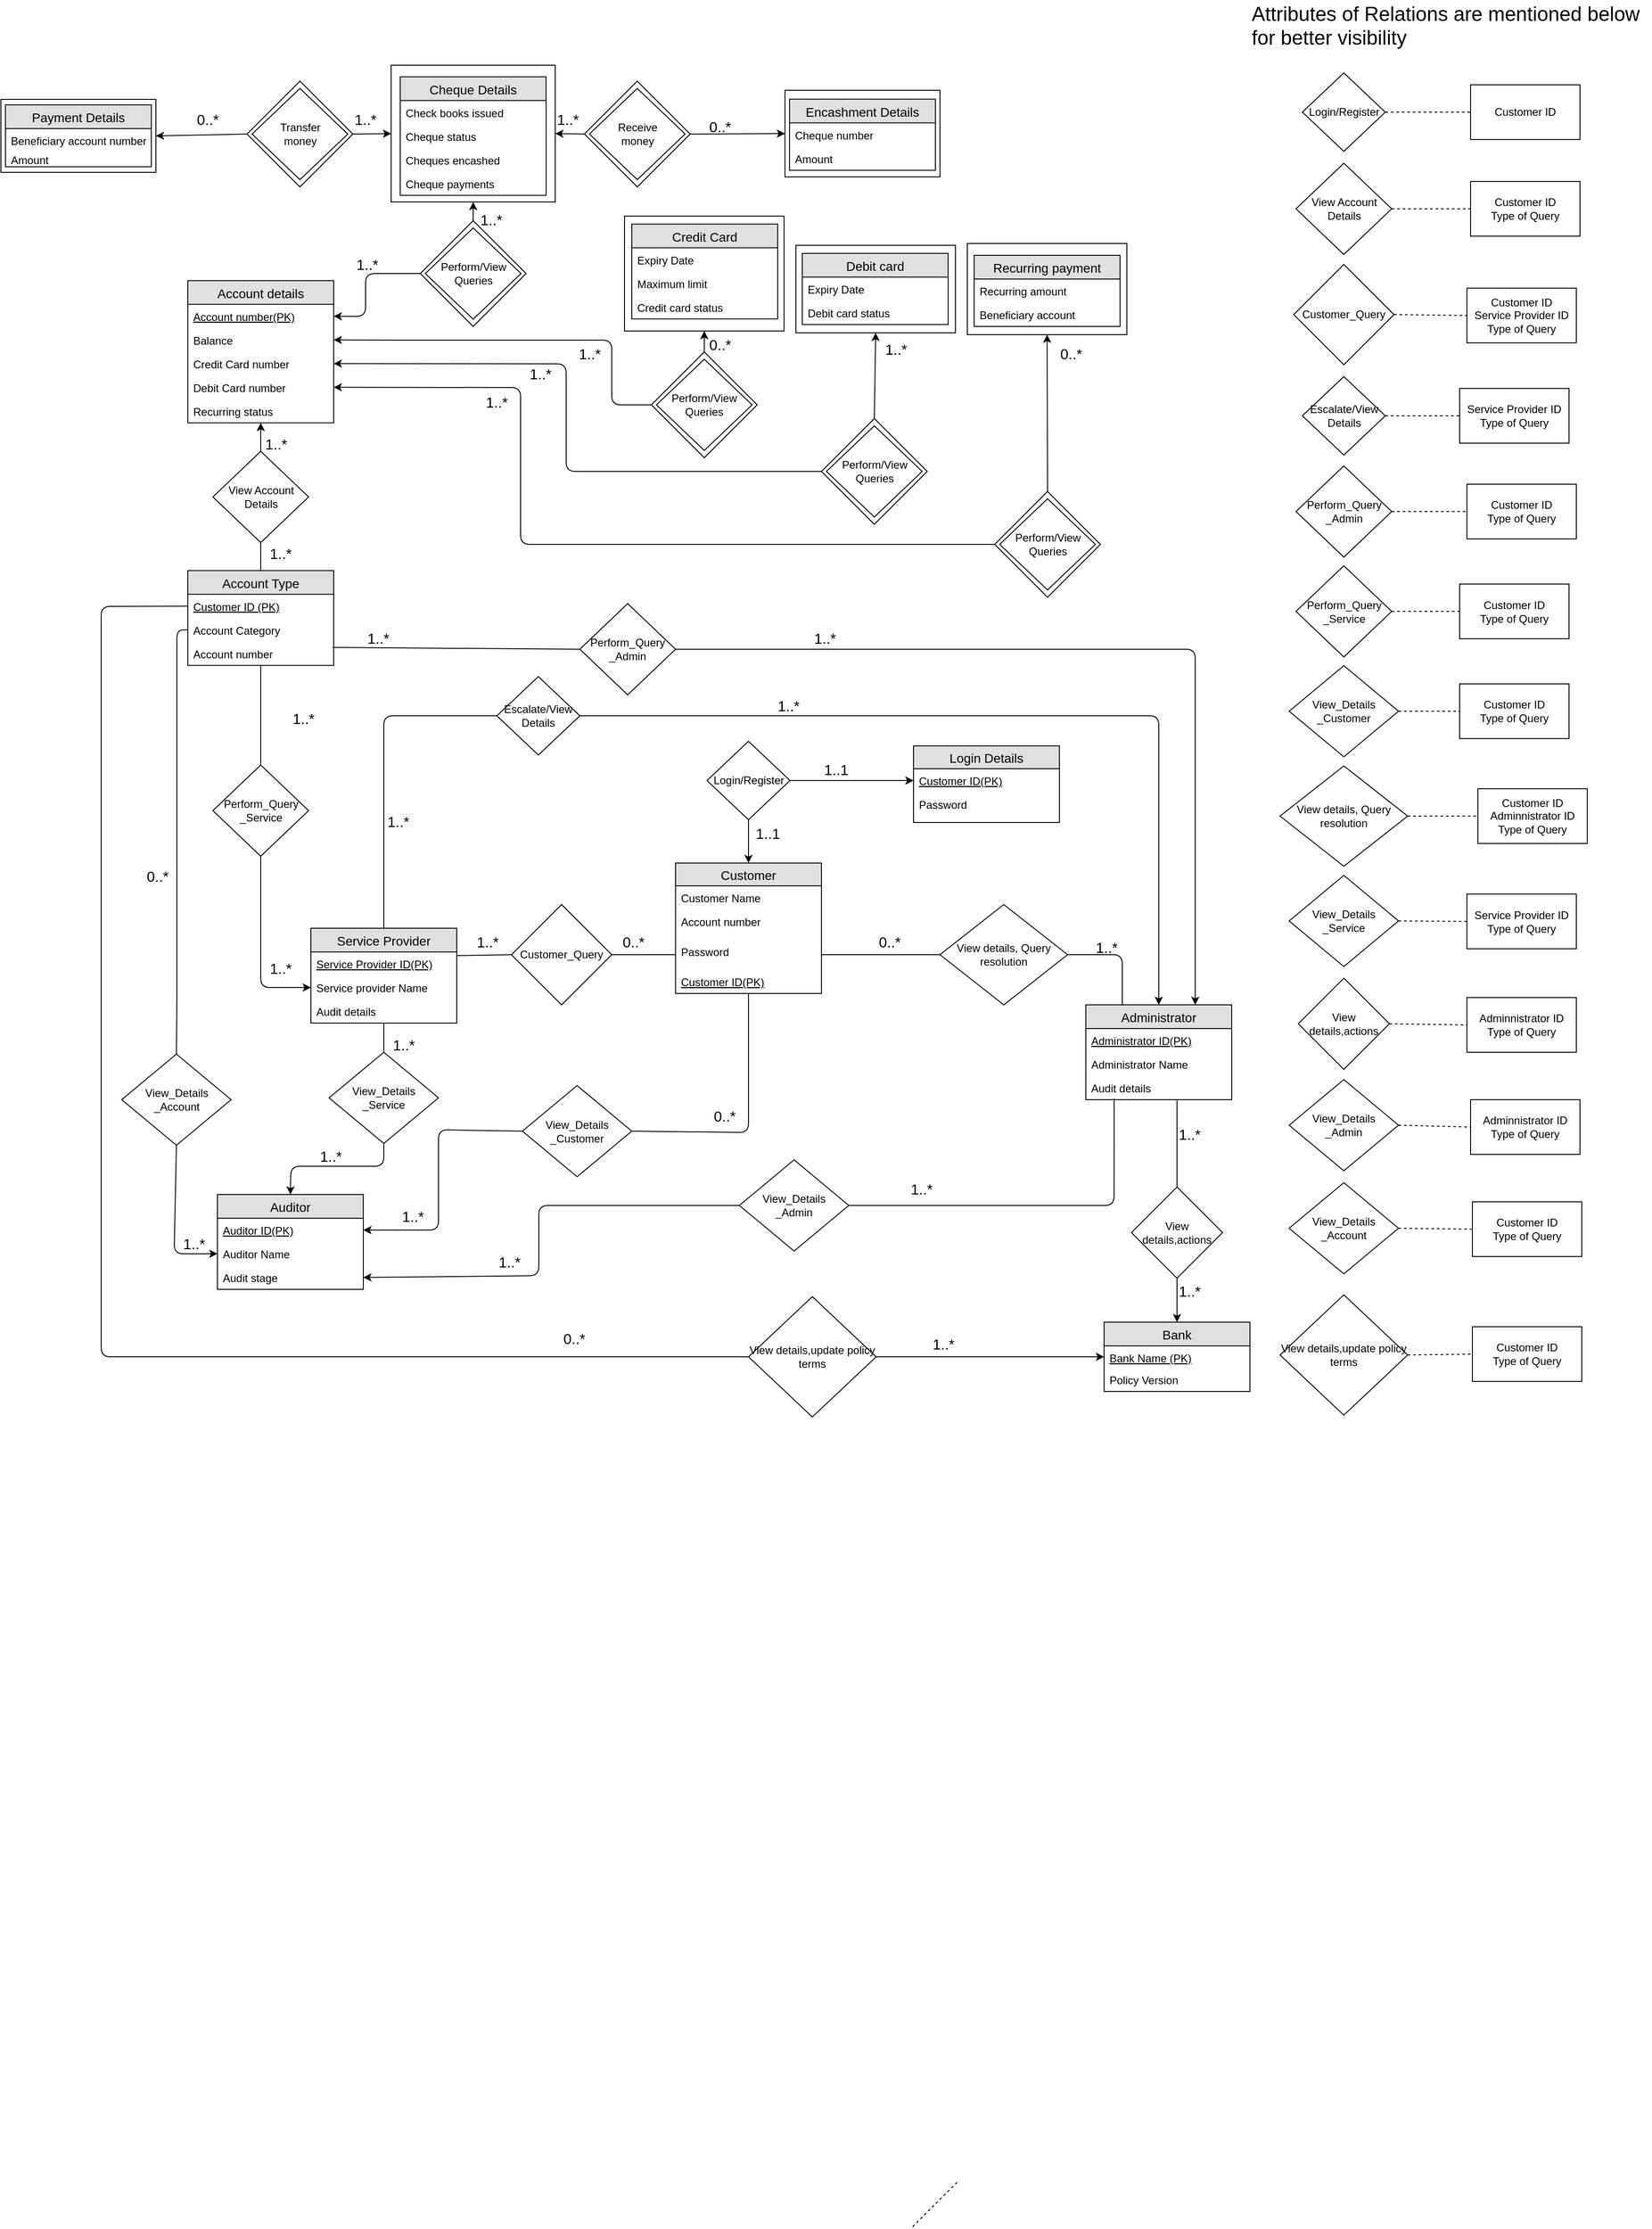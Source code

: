 <mxfile version="12.1.3" pages="1"><diagram id="ksE-XPXMo6qnb8VX0Qf2" name="Page-1"><mxGraphModel dx="2468" dy="576" grid="1" gridSize="10" guides="1" tooltips="1" connect="1" arrows="1" fold="1" page="1" pageScale="1" pageWidth="827" pageHeight="1169" math="0" shadow="0"><root><mxCell id="0"/><mxCell id="1" parent="0"/><mxCell id="xYY6kENLiec4WBvKWFCS-174" value="" style="rounded=0;whiteSpace=wrap;html=1;" vertex="1" parent="1"><mxGeometry x="398" y="412.5" width="180" height="150" as="geometry"/></mxCell><mxCell id="xYY6kENLiec4WBvKWFCS-1" value="" style="rounded=0;whiteSpace=wrap;html=1;" vertex="1" parent="1"><mxGeometry x="1030" y="608" width="175" height="100" as="geometry"/></mxCell><mxCell id="xYY6kENLiec4WBvKWFCS-2" value="" style="rounded=0;whiteSpace=wrap;html=1;" vertex="1" parent="1"><mxGeometry x="842" y="610" width="175" height="96" as="geometry"/></mxCell><mxCell id="xYY6kENLiec4WBvKWFCS-3" value="" style="rounded=0;whiteSpace=wrap;html=1;" vertex="1" parent="1"><mxGeometry x="654" y="578" width="175" height="126" as="geometry"/></mxCell><mxCell id="xYY6kENLiec4WBvKWFCS-4" value="" style="group" vertex="1" connectable="0" parent="1"><mxGeometry x="610" y="430" width="116" height="116" as="geometry"/></mxCell><mxCell id="xYY6kENLiec4WBvKWFCS-5" value="" style="rhombus;whiteSpace=wrap;html=1;" vertex="1" parent="xYY6kENLiec4WBvKWFCS-4"><mxGeometry width="116" height="116" as="geometry"/></mxCell><mxCell id="xYY6kENLiec4WBvKWFCS-6" value="Receive&lt;br&gt;money" style="rhombus;whiteSpace=wrap;html=1;" vertex="1" parent="xYY6kENLiec4WBvKWFCS-4"><mxGeometry x="5.5" y="8" width="105" height="100" as="geometry"/></mxCell><mxCell id="xYY6kENLiec4WBvKWFCS-8" value="Customer" style="swimlane;fontStyle=0;childLayout=stackLayout;horizontal=1;startSize=25;fillColor=#e0e0e0;horizontalStack=0;resizeParent=1;resizeParentMax=0;resizeLast=0;collapsible=1;marginBottom=0;swimlaneFillColor=#ffffff;align=center;fontSize=14;" vertex="1" parent="1"><mxGeometry x="710" y="1287.5" width="160" height="143" as="geometry"/></mxCell><mxCell id="xYY6kENLiec4WBvKWFCS-9" value="Customer Name" style="text;strokeColor=none;fillColor=none;spacingLeft=4;spacingRight=4;overflow=hidden;rotatable=0;points=[[0,0.5],[1,0.5]];portConstraint=eastwest;fontSize=12;" vertex="1" parent="xYY6kENLiec4WBvKWFCS-8"><mxGeometry y="25" width="160" height="26" as="geometry"/></mxCell><mxCell id="xYY6kENLiec4WBvKWFCS-10" value="Account number &#10;&#10;&#10;&#10;&#10;&#10;&#10;&#10;&#10;&#10;&#10;&#10;&#10;&#10;&#10;&#10;&#10;" style="text;strokeColor=none;fillColor=none;spacingLeft=4;spacingRight=4;overflow=hidden;rotatable=0;points=[[0,0.5],[1,0.5]];portConstraint=eastwest;fontSize=12;" vertex="1" parent="xYY6kENLiec4WBvKWFCS-8"><mxGeometry y="51" width="160" height="33" as="geometry"/></mxCell><mxCell id="xYY6kENLiec4WBvKWFCS-11" value="Password" style="text;strokeColor=none;fillColor=none;spacingLeft=4;spacingRight=4;overflow=hidden;rotatable=0;points=[[0,0.5],[1,0.5]];portConstraint=eastwest;fontSize=12;" vertex="1" parent="xYY6kENLiec4WBvKWFCS-8"><mxGeometry y="84" width="160" height="33" as="geometry"/></mxCell><mxCell id="xYY6kENLiec4WBvKWFCS-12" value="Customer ID(PK)" style="text;strokeColor=none;fillColor=none;spacingLeft=4;spacingRight=4;overflow=hidden;rotatable=0;points=[[0,0.5],[1,0.5]];portConstraint=eastwest;fontSize=12;fontStyle=4" vertex="1" parent="xYY6kENLiec4WBvKWFCS-8"><mxGeometry y="117" width="160" height="26" as="geometry"/></mxCell><mxCell id="xYY6kENLiec4WBvKWFCS-13" value="Service Provider" style="swimlane;fontStyle=0;childLayout=stackLayout;horizontal=1;startSize=26;fillColor=#e0e0e0;horizontalStack=0;resizeParent=1;resizeParentMax=0;resizeLast=0;collapsible=1;marginBottom=0;swimlaneFillColor=#ffffff;align=center;fontSize=14;" vertex="1" parent="1"><mxGeometry x="310" y="1359" width="160" height="104" as="geometry"/></mxCell><mxCell id="xYY6kENLiec4WBvKWFCS-14" value="Service Provider ID(PK)" style="text;strokeColor=none;fillColor=none;spacingLeft=4;spacingRight=4;overflow=hidden;rotatable=0;points=[[0,0.5],[1,0.5]];portConstraint=eastwest;fontSize=12;fontStyle=4" vertex="1" parent="xYY6kENLiec4WBvKWFCS-13"><mxGeometry y="26" width="160" height="26" as="geometry"/></mxCell><mxCell id="xYY6kENLiec4WBvKWFCS-15" value="Service provider Name" style="text;strokeColor=none;fillColor=none;spacingLeft=4;spacingRight=4;overflow=hidden;rotatable=0;points=[[0,0.5],[1,0.5]];portConstraint=eastwest;fontSize=12;" vertex="1" parent="xYY6kENLiec4WBvKWFCS-13"><mxGeometry y="52" width="160" height="26" as="geometry"/></mxCell><mxCell id="xYY6kENLiec4WBvKWFCS-16" value="Audit details" style="text;strokeColor=none;fillColor=none;spacingLeft=4;spacingRight=4;overflow=hidden;rotatable=0;points=[[0,0.5],[1,0.5]];portConstraint=eastwest;fontSize=12;" vertex="1" parent="xYY6kENLiec4WBvKWFCS-13"><mxGeometry y="78" width="160" height="26" as="geometry"/></mxCell><mxCell id="xYY6kENLiec4WBvKWFCS-17" value="Auditor" style="swimlane;fontStyle=0;childLayout=stackLayout;horizontal=1;startSize=26;fillColor=#e0e0e0;horizontalStack=0;resizeParent=1;resizeParentMax=0;resizeLast=0;collapsible=1;marginBottom=0;swimlaneFillColor=#ffffff;align=center;fontSize=14;" vertex="1" parent="1"><mxGeometry x="207.5" y="1651" width="160" height="104" as="geometry"/></mxCell><mxCell id="xYY6kENLiec4WBvKWFCS-18" value="Auditor ID(PK)" style="text;strokeColor=none;fillColor=none;spacingLeft=4;spacingRight=4;overflow=hidden;rotatable=0;points=[[0,0.5],[1,0.5]];portConstraint=eastwest;fontSize=12;fontStyle=4" vertex="1" parent="xYY6kENLiec4WBvKWFCS-17"><mxGeometry y="26" width="160" height="26" as="geometry"/></mxCell><mxCell id="xYY6kENLiec4WBvKWFCS-19" value="Auditor Name" style="text;strokeColor=none;fillColor=none;spacingLeft=4;spacingRight=4;overflow=hidden;rotatable=0;points=[[0,0.5],[1,0.5]];portConstraint=eastwest;fontSize=12;" vertex="1" parent="xYY6kENLiec4WBvKWFCS-17"><mxGeometry y="52" width="160" height="26" as="geometry"/></mxCell><mxCell id="xYY6kENLiec4WBvKWFCS-20" value="Audit stage" style="text;strokeColor=none;fillColor=none;spacingLeft=4;spacingRight=4;overflow=hidden;rotatable=0;points=[[0,0.5],[1,0.5]];portConstraint=eastwest;fontSize=12;" vertex="1" parent="xYY6kENLiec4WBvKWFCS-17"><mxGeometry y="78" width="160" height="26" as="geometry"/></mxCell><mxCell id="xYY6kENLiec4WBvKWFCS-21" value="Bank" style="swimlane;fontStyle=0;childLayout=stackLayout;horizontal=1;startSize=26;fillColor=#e0e0e0;horizontalStack=0;resizeParent=1;resizeParentMax=0;resizeLast=0;collapsible=1;marginBottom=0;swimlaneFillColor=#ffffff;align=center;fontSize=14;" vertex="1" parent="1"><mxGeometry x="1180" y="1791" width="160" height="76" as="geometry"/></mxCell><mxCell id="xYY6kENLiec4WBvKWFCS-22" value="Bank Name (PK)" style="text;strokeColor=none;fillColor=none;spacingLeft=4;spacingRight=4;overflow=hidden;rotatable=0;points=[[0,0.5],[1,0.5]];portConstraint=eastwest;fontSize=12;fontStyle=4" vertex="1" parent="xYY6kENLiec4WBvKWFCS-21"><mxGeometry y="26" width="160" height="24" as="geometry"/></mxCell><mxCell id="xYY6kENLiec4WBvKWFCS-23" value="Policy Version" style="text;strokeColor=none;fillColor=none;spacingLeft=4;spacingRight=4;overflow=hidden;rotatable=0;points=[[0,0.5],[1,0.5]];portConstraint=eastwest;fontSize=12;" vertex="1" parent="xYY6kENLiec4WBvKWFCS-21"><mxGeometry y="50" width="160" height="26" as="geometry"/></mxCell><mxCell id="xYY6kENLiec4WBvKWFCS-24" value="Administrator " style="swimlane;fontStyle=0;childLayout=stackLayout;horizontal=1;startSize=26;fillColor=#e0e0e0;horizontalStack=0;resizeParent=1;resizeParentMax=0;resizeLast=0;collapsible=1;marginBottom=0;swimlaneFillColor=#ffffff;align=center;fontSize=14;" vertex="1" parent="1"><mxGeometry x="1160" y="1443" width="160" height="104" as="geometry"/></mxCell><mxCell id="xYY6kENLiec4WBvKWFCS-25" value="Administrator ID(PK)" style="text;strokeColor=none;fillColor=none;spacingLeft=4;spacingRight=4;overflow=hidden;rotatable=0;points=[[0,0.5],[1,0.5]];portConstraint=eastwest;fontSize=12;fontStyle=4" vertex="1" parent="xYY6kENLiec4WBvKWFCS-24"><mxGeometry y="26" width="160" height="26" as="geometry"/></mxCell><mxCell id="xYY6kENLiec4WBvKWFCS-26" value="Administrator Name" style="text;strokeColor=none;fillColor=none;spacingLeft=4;spacingRight=4;overflow=hidden;rotatable=0;points=[[0,0.5],[1,0.5]];portConstraint=eastwest;fontSize=12;" vertex="1" parent="xYY6kENLiec4WBvKWFCS-24"><mxGeometry y="52" width="160" height="26" as="geometry"/></mxCell><mxCell id="xYY6kENLiec4WBvKWFCS-27" value="Audit details" style="text;strokeColor=none;fillColor=none;spacingLeft=4;spacingRight=4;overflow=hidden;rotatable=0;points=[[0,0.5],[1,0.5]];portConstraint=eastwest;fontSize=12;" vertex="1" parent="xYY6kENLiec4WBvKWFCS-24"><mxGeometry y="78" width="160" height="26" as="geometry"/></mxCell><mxCell id="xYY6kENLiec4WBvKWFCS-28" value="Customer_Query" style="rhombus;whiteSpace=wrap;html=1;direction=west;" vertex="1" parent="1"><mxGeometry x="530" y="1333" width="110" height="110" as="geometry"/></mxCell><mxCell id="xYY6kENLiec4WBvKWFCS-30" value="View details, Query resolution" style="rhombus;whiteSpace=wrap;html=1;" vertex="1" parent="1"><mxGeometry x="1000" y="1333" width="140" height="110" as="geometry"/></mxCell><mxCell id="xYY6kENLiec4WBvKWFCS-31" value="View_Details&lt;br&gt;_Account" style="rhombus;whiteSpace=wrap;html=1;" vertex="1" parent="1"><mxGeometry x="102.5" y="1497" width="120" height="100" as="geometry"/></mxCell><mxCell id="xYY6kENLiec4WBvKWFCS-32" value="View details,update policy terms" style="rhombus;whiteSpace=wrap;html=1;" vertex="1" parent="1"><mxGeometry x="790" y="1763" width="140" height="132" as="geometry"/></mxCell><mxCell id="xYY6kENLiec4WBvKWFCS-33" value="View details,actions" style="rhombus;whiteSpace=wrap;html=1;" vertex="1" parent="1"><mxGeometry x="1210" y="1642.786" width="100" height="100" as="geometry"/></mxCell><mxCell id="xYY6kENLiec4WBvKWFCS-34" value="Account details" style="swimlane;fontStyle=0;childLayout=stackLayout;horizontal=1;startSize=26;fillColor=#e0e0e0;horizontalStack=0;resizeParent=1;resizeParentMax=0;resizeLast=0;collapsible=1;marginBottom=0;swimlaneFillColor=#ffffff;align=center;fontSize=14;" vertex="1" parent="1"><mxGeometry x="175" y="648.794" width="160" height="156" as="geometry"/></mxCell><mxCell id="xYY6kENLiec4WBvKWFCS-35" value="Account number(PK)" style="text;strokeColor=none;fillColor=none;spacingLeft=4;spacingRight=4;overflow=hidden;rotatable=0;points=[[0,0.5],[1,0.5]];portConstraint=eastwest;fontSize=12;fontStyle=4" vertex="1" parent="xYY6kENLiec4WBvKWFCS-34"><mxGeometry y="26" width="160" height="26" as="geometry"/></mxCell><mxCell id="xYY6kENLiec4WBvKWFCS-36" value="Balance" style="text;strokeColor=none;fillColor=none;spacingLeft=4;spacingRight=4;overflow=hidden;rotatable=0;points=[[0,0.5],[1,0.5]];portConstraint=eastwest;fontSize=12;" vertex="1" parent="xYY6kENLiec4WBvKWFCS-34"><mxGeometry y="52" width="160" height="26" as="geometry"/></mxCell><mxCell id="xYY6kENLiec4WBvKWFCS-37" value="Credit Card number" style="text;strokeColor=none;fillColor=none;spacingLeft=4;spacingRight=4;overflow=hidden;rotatable=0;points=[[0,0.5],[1,0.5]];portConstraint=eastwest;fontSize=12;" vertex="1" parent="xYY6kENLiec4WBvKWFCS-34"><mxGeometry y="78" width="160" height="26" as="geometry"/></mxCell><mxCell id="xYY6kENLiec4WBvKWFCS-38" value="Debit Card number" style="text;strokeColor=none;fillColor=none;spacingLeft=4;spacingRight=4;overflow=hidden;rotatable=0;points=[[0,0.5],[1,0.5]];portConstraint=eastwest;fontSize=12;" vertex="1" parent="xYY6kENLiec4WBvKWFCS-34"><mxGeometry y="104" width="160" height="26" as="geometry"/></mxCell><mxCell id="xYY6kENLiec4WBvKWFCS-39" value="Recurring status" style="text;strokeColor=none;fillColor=none;spacingLeft=4;spacingRight=4;overflow=hidden;rotatable=0;points=[[0,0.5],[1,0.5]];portConstraint=eastwest;fontSize=12;" vertex="1" parent="xYY6kENLiec4WBvKWFCS-34"><mxGeometry y="130" width="160" height="26" as="geometry"/></mxCell><mxCell id="xYY6kENLiec4WBvKWFCS-40" value="Recurring payment" style="swimlane;fontStyle=0;childLayout=stackLayout;horizontal=1;startSize=26;fillColor=#e0e0e0;horizontalStack=0;resizeParent=1;resizeParentMax=0;resizeLast=0;collapsible=1;marginBottom=0;swimlaneFillColor=#ffffff;align=center;fontSize=14;" vertex="1" parent="1"><mxGeometry x="1037.5" y="621" width="160" height="78" as="geometry"/></mxCell><mxCell id="xYY6kENLiec4WBvKWFCS-42" value="Recurring amount" style="text;strokeColor=none;fillColor=none;spacingLeft=4;spacingRight=4;overflow=hidden;rotatable=0;points=[[0,0.5],[1,0.5]];portConstraint=eastwest;fontSize=12;" vertex="1" parent="xYY6kENLiec4WBvKWFCS-40"><mxGeometry y="26" width="160" height="26" as="geometry"/></mxCell><mxCell id="xYY6kENLiec4WBvKWFCS-43" value="Beneficiary account" style="text;strokeColor=none;fillColor=none;spacingLeft=4;spacingRight=4;overflow=hidden;rotatable=0;points=[[0,0.5],[1,0.5]];portConstraint=eastwest;fontSize=12;" vertex="1" parent="xYY6kENLiec4WBvKWFCS-40"><mxGeometry y="52" width="160" height="26" as="geometry"/></mxCell><mxCell id="xYY6kENLiec4WBvKWFCS-44" value="Debit card" style="swimlane;fontStyle=0;childLayout=stackLayout;horizontal=1;startSize=26;fillColor=#e0e0e0;horizontalStack=0;resizeParent=1;resizeParentMax=0;resizeLast=0;collapsible=1;marginBottom=0;swimlaneFillColor=#ffffff;align=center;fontSize=14;" vertex="1" parent="1"><mxGeometry x="849" y="618.9" width="160" height="78" as="geometry"/></mxCell><mxCell id="xYY6kENLiec4WBvKWFCS-45" value="Expiry Date" style="text;strokeColor=none;fillColor=none;spacingLeft=4;spacingRight=4;overflow=hidden;rotatable=0;points=[[0,0.5],[1,0.5]];portConstraint=eastwest;fontSize=12;" vertex="1" parent="xYY6kENLiec4WBvKWFCS-44"><mxGeometry y="26" width="160" height="26" as="geometry"/></mxCell><mxCell id="xYY6kENLiec4WBvKWFCS-47" value="Debit card status" style="text;strokeColor=none;fillColor=none;spacingLeft=4;spacingRight=4;overflow=hidden;rotatable=0;points=[[0,0.5],[1,0.5]];portConstraint=eastwest;fontSize=12;" vertex="1" parent="xYY6kENLiec4WBvKWFCS-44"><mxGeometry y="52" width="160" height="26" as="geometry"/></mxCell><mxCell id="xYY6kENLiec4WBvKWFCS-48" value="Credit Card" style="swimlane;fontStyle=0;childLayout=stackLayout;horizontal=1;startSize=26;fillColor=#e0e0e0;horizontalStack=0;resizeParent=1;resizeParentMax=0;resizeLast=0;collapsible=1;marginBottom=0;swimlaneFillColor=#ffffff;align=center;fontSize=14;" vertex="1" parent="1"><mxGeometry x="662" y="586.765" width="160" height="104" as="geometry"/></mxCell><mxCell id="xYY6kENLiec4WBvKWFCS-49" value="Expiry Date" style="text;strokeColor=none;fillColor=none;spacingLeft=4;spacingRight=4;overflow=hidden;rotatable=0;points=[[0,0.5],[1,0.5]];portConstraint=eastwest;fontSize=12;" vertex="1" parent="xYY6kENLiec4WBvKWFCS-48"><mxGeometry y="26" width="160" height="26" as="geometry"/></mxCell><mxCell id="xYY6kENLiec4WBvKWFCS-50" value="Maximum limit" style="text;strokeColor=none;fillColor=none;spacingLeft=4;spacingRight=4;overflow=hidden;rotatable=0;points=[[0,0.5],[1,0.5]];portConstraint=eastwest;fontSize=12;" vertex="1" parent="xYY6kENLiec4WBvKWFCS-48"><mxGeometry y="52" width="160" height="26" as="geometry"/></mxCell><mxCell id="xYY6kENLiec4WBvKWFCS-52" value="Credit card status" style="text;strokeColor=none;fillColor=none;spacingLeft=4;spacingRight=4;overflow=hidden;rotatable=0;points=[[0,0.5],[1,0.5]];portConstraint=eastwest;fontSize=12;" vertex="1" parent="xYY6kENLiec4WBvKWFCS-48"><mxGeometry y="78" width="160" height="26" as="geometry"/></mxCell><mxCell id="xYY6kENLiec4WBvKWFCS-53" value="" style="endArrow=none;dashed=1;html=1;" edge="1" parent="1"><mxGeometry width="50" height="50" relative="1" as="geometry"><mxPoint x="970" y="2783" as="sourcePoint"/><mxPoint x="1020" y="2733" as="targetPoint"/></mxGeometry></mxCell><mxCell id="xYY6kENLiec4WBvKWFCS-54" value="" style="endArrow=none;html=1;entryX=1;entryY=0.5;entryDx=0;entryDy=0;exitX=1;exitY=0.154;exitDx=0;exitDy=0;exitPerimeter=0;" edge="1" parent="1" source="xYY6kENLiec4WBvKWFCS-14" target="xYY6kENLiec4WBvKWFCS-28"><mxGeometry width="50" height="50" relative="1" as="geometry"><mxPoint x="510" y="1433" as="sourcePoint"/><mxPoint x="520" y="1363" as="targetPoint"/></mxGeometry></mxCell><mxCell id="xYY6kENLiec4WBvKWFCS-55" value="Perform_Query&lt;br&gt;_Admin" style="rhombus;whiteSpace=wrap;html=1;" vertex="1" parent="1"><mxGeometry x="605" y="1003" width="105" height="100" as="geometry"/></mxCell><mxCell id="xYY6kENLiec4WBvKWFCS-56" value="Perform_Query&lt;br&gt;_Service" style="rhombus;whiteSpace=wrap;html=1;" vertex="1" parent="1"><mxGeometry x="202.5" y="1180" width="105" height="100" as="geometry"/></mxCell><mxCell id="xYY6kENLiec4WBvKWFCS-57" value="" style="endArrow=none;html=1;exitX=0.5;exitY=0;exitDx=0;exitDy=0;entryX=0.625;entryY=1.023;entryDx=0;entryDy=0;entryPerimeter=0;" edge="1" parent="1" source="xYY6kENLiec4WBvKWFCS-33" target="xYY6kENLiec4WBvKWFCS-27"><mxGeometry width="50" height="50" relative="1" as="geometry"><mxPoint x="1280" y="1558.786" as="sourcePoint"/><mxPoint x="1282" y="1537" as="targetPoint"/></mxGeometry></mxCell><mxCell id="xYY6kENLiec4WBvKWFCS-58" value="Account Type" style="swimlane;fontStyle=0;childLayout=stackLayout;horizontal=1;startSize=26;fillColor=#e0e0e0;horizontalStack=0;resizeParent=1;resizeParentMax=0;resizeLast=0;collapsible=1;marginBottom=0;swimlaneFillColor=#ffffff;align=center;fontSize=14;" vertex="1" parent="1"><mxGeometry x="175" y="966.794" width="160" height="104" as="geometry"/></mxCell><mxCell id="xYY6kENLiec4WBvKWFCS-59" value="Customer ID (PK)" style="text;strokeColor=none;fillColor=none;spacingLeft=4;spacingRight=4;overflow=hidden;rotatable=0;points=[[0,0.5],[1,0.5]];portConstraint=eastwest;fontSize=12;fontStyle=4" vertex="1" parent="xYY6kENLiec4WBvKWFCS-58"><mxGeometry y="26" width="160" height="26" as="geometry"/></mxCell><mxCell id="xYY6kENLiec4WBvKWFCS-60" value="Account Category" style="text;strokeColor=none;fillColor=none;spacingLeft=4;spacingRight=4;overflow=hidden;rotatable=0;points=[[0,0.5],[1,0.5]];portConstraint=eastwest;fontSize=12;" vertex="1" parent="xYY6kENLiec4WBvKWFCS-58"><mxGeometry y="52" width="160" height="26" as="geometry"/></mxCell><mxCell id="xYY6kENLiec4WBvKWFCS-61" value="Account number" style="text;strokeColor=none;fillColor=none;spacingLeft=4;spacingRight=4;overflow=hidden;rotatable=0;points=[[0,0.5],[1,0.5]];portConstraint=eastwest;fontSize=12;" vertex="1" parent="xYY6kENLiec4WBvKWFCS-58"><mxGeometry y="78" width="160" height="26" as="geometry"/></mxCell><mxCell id="xYY6kENLiec4WBvKWFCS-62" value="Cheque Details" style="swimlane;fontStyle=0;childLayout=stackLayout;horizontal=1;startSize=26;fillColor=#e0e0e0;horizontalStack=0;resizeParent=1;resizeParentMax=0;resizeLast=0;collapsible=1;marginBottom=0;swimlaneFillColor=#ffffff;align=center;fontSize=14;" vertex="1" parent="1"><mxGeometry x="408" y="425.294" width="160" height="130" as="geometry"/></mxCell><mxCell id="xYY6kENLiec4WBvKWFCS-64" value="Check books issued" style="text;strokeColor=none;fillColor=none;spacingLeft=4;spacingRight=4;overflow=hidden;rotatable=0;points=[[0,0.5],[1,0.5]];portConstraint=eastwest;fontSize=12;" vertex="1" parent="xYY6kENLiec4WBvKWFCS-62"><mxGeometry y="26" width="160" height="26" as="geometry"/></mxCell><mxCell id="xYY6kENLiec4WBvKWFCS-65" value="Cheque status" style="text;strokeColor=none;fillColor=none;spacingLeft=4;spacingRight=4;overflow=hidden;rotatable=0;points=[[0,0.5],[1,0.5]];portConstraint=eastwest;fontSize=12;" vertex="1" parent="xYY6kENLiec4WBvKWFCS-62"><mxGeometry y="52" width="160" height="26" as="geometry"/></mxCell><mxCell id="xYY6kENLiec4WBvKWFCS-66" value="Cheques encashed" style="text;strokeColor=none;fillColor=none;spacingLeft=4;spacingRight=4;overflow=hidden;rotatable=0;points=[[0,0.5],[1,0.5]];portConstraint=eastwest;fontSize=12;" vertex="1" parent="xYY6kENLiec4WBvKWFCS-62"><mxGeometry y="78" width="160" height="26" as="geometry"/></mxCell><mxCell id="xYY6kENLiec4WBvKWFCS-67" value="Cheque payments" style="text;strokeColor=none;fillColor=none;spacingLeft=4;spacingRight=4;overflow=hidden;rotatable=0;points=[[0,0.5],[1,0.5]];portConstraint=eastwest;fontSize=12;" vertex="1" parent="xYY6kENLiec4WBvKWFCS-62"><mxGeometry y="104" width="160" height="26" as="geometry"/></mxCell><mxCell id="xYY6kENLiec4WBvKWFCS-68" value="Login Details" style="swimlane;fontStyle=0;childLayout=stackLayout;horizontal=1;startSize=25;fillColor=#e0e0e0;horizontalStack=0;resizeParent=1;resizeParentMax=0;resizeLast=0;collapsible=1;marginBottom=0;swimlaneFillColor=#ffffff;align=center;fontSize=14;" vertex="1" parent="1"><mxGeometry x="971" y="1159" width="160" height="84" as="geometry"/></mxCell><mxCell id="xYY6kENLiec4WBvKWFCS-69" value="Customer ID(PK)" style="text;strokeColor=none;fillColor=none;spacingLeft=4;spacingRight=4;overflow=hidden;rotatable=0;points=[[0,0.5],[1,0.5]];portConstraint=eastwest;fontSize=12;fontStyle=4" vertex="1" parent="xYY6kENLiec4WBvKWFCS-68"><mxGeometry y="25" width="160" height="26" as="geometry"/></mxCell><mxCell id="xYY6kENLiec4WBvKWFCS-70" value="Password" style="text;strokeColor=none;fillColor=none;spacingLeft=4;spacingRight=4;overflow=hidden;rotatable=0;points=[[0,0.5],[1,0.5]];portConstraint=eastwest;fontSize=12;" vertex="1" parent="xYY6kENLiec4WBvKWFCS-68"><mxGeometry y="51" width="160" height="33" as="geometry"/></mxCell><mxCell id="xYY6kENLiec4WBvKWFCS-71" value="" style="endArrow=classic;html=1;exitX=0;exitY=0.5;exitDx=0;exitDy=0;entryX=1;entryY=0.5;entryDx=0;entryDy=0;" edge="1" parent="1" source="xYY6kENLiec4WBvKWFCS-77" target="xYY6kENLiec4WBvKWFCS-35"><mxGeometry width="50" height="50" relative="1" as="geometry"><mxPoint x="390" y="913" as="sourcePoint"/><mxPoint x="380" y="863" as="targetPoint"/><Array as="points"><mxPoint x="370" y="641"/><mxPoint x="370" y="688"/></Array></mxGeometry></mxCell><mxCell id="xYY6kENLiec4WBvKWFCS-75" value="" style="group" vertex="1" connectable="0" parent="1"><mxGeometry x="430" y="583" width="116" height="116" as="geometry"/></mxCell><mxCell id="xYY6kENLiec4WBvKWFCS-76" value="" style="rhombus;whiteSpace=wrap;html=1;" vertex="1" parent="xYY6kENLiec4WBvKWFCS-75"><mxGeometry width="116" height="116" as="geometry"/></mxCell><mxCell id="xYY6kENLiec4WBvKWFCS-77" value="Perform/View Queries" style="rhombus;whiteSpace=wrap;html=1;" vertex="1" parent="xYY6kENLiec4WBvKWFCS-75"><mxGeometry x="5.5" y="8" width="105" height="100" as="geometry"/></mxCell><mxCell id="xYY6kENLiec4WBvKWFCS-78" value="" style="endArrow=classic;html=1;exitX=0;exitY=0.5;exitDx=0;exitDy=0;entryX=1;entryY=0.5;entryDx=0;entryDy=0;" edge="1" parent="1" source="xYY6kENLiec4WBvKWFCS-5" target="xYY6kENLiec4WBvKWFCS-174"><mxGeometry width="50" height="50" relative="1" as="geometry"><mxPoint x="535" y="460" as="sourcePoint"/><mxPoint x="590" y="510" as="targetPoint"/><Array as="points"/></mxGeometry></mxCell><mxCell id="xYY6kENLiec4WBvKWFCS-79" value="" style="endArrow=classic;html=1;exitX=0.5;exitY=0;exitDx=0;exitDy=0;entryX=0.5;entryY=1;entryDx=0;entryDy=0;" edge="1" parent="1" source="xYY6kENLiec4WBvKWFCS-76" target="xYY6kENLiec4WBvKWFCS-174"><mxGeometry width="50" height="50" relative="1" as="geometry"><mxPoint x="490" y="651" as="sourcePoint"/><mxPoint x="487" y="860" as="targetPoint"/></mxGeometry></mxCell><mxCell id="xYY6kENLiec4WBvKWFCS-81" value="" style="group" vertex="1" connectable="0" parent="1"><mxGeometry x="-30" y="450" width="170" height="80" as="geometry"/></mxCell><mxCell id="xYY6kENLiec4WBvKWFCS-82" value="" style="group" vertex="1" connectable="0" parent="xYY6kENLiec4WBvKWFCS-81"><mxGeometry width="170" height="80" as="geometry"/></mxCell><mxCell id="xYY6kENLiec4WBvKWFCS-83" value="" style="rounded=0;whiteSpace=wrap;html=1;" vertex="1" parent="xYY6kENLiec4WBvKWFCS-82"><mxGeometry width="170" height="80" as="geometry"/></mxCell><mxCell id="xYY6kENLiec4WBvKWFCS-84" value="Payment Details" style="swimlane;fontStyle=0;childLayout=stackLayout;horizontal=1;startSize=26;fillColor=#e0e0e0;horizontalStack=0;resizeParent=1;resizeParentMax=0;resizeLast=0;collapsible=1;marginBottom=0;swimlaneFillColor=#ffffff;align=center;fontSize=14;" vertex="1" parent="xYY6kENLiec4WBvKWFCS-82"><mxGeometry x="5" y="6" width="160" height="67.935" as="geometry"/></mxCell><mxCell id="xYY6kENLiec4WBvKWFCS-85" value="Beneficiary account number" style="text;strokeColor=none;fillColor=none;spacingLeft=4;spacingRight=4;overflow=hidden;rotatable=0;points=[[0,0.5],[1,0.5]];portConstraint=eastwest;fontSize=12;" vertex="1" parent="xYY6kENLiec4WBvKWFCS-84"><mxGeometry y="26" width="160" height="20.968" as="geometry"/></mxCell><mxCell id="xYY6kENLiec4WBvKWFCS-86" value="Amount" style="text;strokeColor=none;fillColor=none;spacingLeft=4;spacingRight=4;overflow=hidden;rotatable=0;points=[[0,0.5],[1,0.5]];portConstraint=eastwest;fontSize=12;" vertex="1" parent="xYY6kENLiec4WBvKWFCS-84"><mxGeometry y="46.968" width="160" height="20.968" as="geometry"/></mxCell><mxCell id="xYY6kENLiec4WBvKWFCS-87" value="View Account&lt;br&gt;Details" style="rhombus;whiteSpace=wrap;html=1;" vertex="1" parent="1"><mxGeometry x="202.5" y="836" width="105" height="100" as="geometry"/></mxCell><mxCell id="xYY6kENLiec4WBvKWFCS-88" value="" style="endArrow=classic;html=1;exitX=0.5;exitY=0;exitDx=0;exitDy=0;" edge="1" parent="1" source="xYY6kENLiec4WBvKWFCS-87" target="xYY6kENLiec4WBvKWFCS-39"><mxGeometry width="50" height="50" relative="1" as="geometry"><mxPoint x="90" y="893" as="sourcePoint"/><mxPoint x="140" y="843" as="targetPoint"/></mxGeometry></mxCell><mxCell id="xYY6kENLiec4WBvKWFCS-89" value="" style="group" vertex="1" connectable="0" parent="1"><mxGeometry x="830" y="440" width="170" height="95" as="geometry"/></mxCell><mxCell id="xYY6kENLiec4WBvKWFCS-90" value="" style="rounded=0;whiteSpace=wrap;html=1;" vertex="1" parent="xYY6kENLiec4WBvKWFCS-89"><mxGeometry width="170" height="95" as="geometry"/></mxCell><mxCell id="xYY6kENLiec4WBvKWFCS-91" value="Encashment Details" style="swimlane;fontStyle=0;childLayout=stackLayout;horizontal=1;startSize=26;fillColor=#e0e0e0;horizontalStack=0;resizeParent=1;resizeParentMax=0;resizeLast=0;collapsible=1;marginBottom=0;swimlaneFillColor=#ffffff;align=center;fontSize=14;" vertex="1" parent="xYY6kENLiec4WBvKWFCS-89"><mxGeometry x="5" y="9.794" width="160" height="78" as="geometry"/></mxCell><mxCell id="xYY6kENLiec4WBvKWFCS-92" value="Cheque number" style="text;strokeColor=none;fillColor=none;spacingLeft=4;spacingRight=4;overflow=hidden;rotatable=0;points=[[0,0.5],[1,0.5]];portConstraint=eastwest;fontSize=12;" vertex="1" parent="xYY6kENLiec4WBvKWFCS-91"><mxGeometry y="26" width="160" height="26" as="geometry"/></mxCell><mxCell id="xYY6kENLiec4WBvKWFCS-93" value="Amount" style="text;strokeColor=none;fillColor=none;spacingLeft=4;spacingRight=4;overflow=hidden;rotatable=0;points=[[0,0.5],[1,0.5]];portConstraint=eastwest;fontSize=12;" vertex="1" parent="xYY6kENLiec4WBvKWFCS-91"><mxGeometry y="52" width="160" height="26" as="geometry"/></mxCell><mxCell id="xYY6kENLiec4WBvKWFCS-94" value="" style="endArrow=none;html=1;exitX=0.5;exitY=0;exitDx=0;exitDy=0;entryX=0.5;entryY=1;entryDx=0;entryDy=0;" edge="1" parent="1" source="xYY6kENLiec4WBvKWFCS-58" target="xYY6kENLiec4WBvKWFCS-87"><mxGeometry width="50" height="50" relative="1" as="geometry"><mxPoint x="110" y="953" as="sourcePoint"/><mxPoint x="160" y="903" as="targetPoint"/></mxGeometry></mxCell><mxCell id="xYY6kENLiec4WBvKWFCS-95" value="" style="endArrow=classic;html=1;exitX=0.5;exitY=1;exitDx=0;exitDy=0;entryX=0;entryY=0.5;entryDx=0;entryDy=0;" edge="1" parent="1" source="xYY6kENLiec4WBvKWFCS-56" target="xYY6kENLiec4WBvKWFCS-15"><mxGeometry width="50" height="50" relative="1" as="geometry"><mxPoint x="267.5" y="1200" as="sourcePoint"/><mxPoint x="265.246" y="1080.794" as="targetPoint"/><Array as="points"><mxPoint x="255" y="1424"/></Array></mxGeometry></mxCell><mxCell id="xYY6kENLiec4WBvKWFCS-96" value="" style="endArrow=none;html=1;exitX=0.5;exitY=0;exitDx=0;exitDy=0;" edge="1" parent="1" source="xYY6kENLiec4WBvKWFCS-56" target="xYY6kENLiec4WBvKWFCS-61"><mxGeometry width="50" height="50" relative="1" as="geometry"><mxPoint x="240" y="1103" as="sourcePoint"/><mxPoint x="290" y="1053" as="targetPoint"/></mxGeometry></mxCell><mxCell id="xYY6kENLiec4WBvKWFCS-97" value="" style="endArrow=classic;html=1;entryX=0.75;entryY=0;entryDx=0;entryDy=0;exitX=1;exitY=0.5;exitDx=0;exitDy=0;" edge="1" parent="1" source="xYY6kENLiec4WBvKWFCS-55" target="xYY6kENLiec4WBvKWFCS-24"><mxGeometry width="50" height="50" relative="1" as="geometry"><mxPoint x="960.46" y="1033.002" as="sourcePoint"/><mxPoint x="1260" y="1135" as="targetPoint"/><Array as="points"><mxPoint x="1280" y="1053"/></Array></mxGeometry></mxCell><mxCell id="xYY6kENLiec4WBvKWFCS-98" value="" style="endArrow=none;html=1;entryX=0;entryY=0.5;entryDx=0;entryDy=0;exitX=0.994;exitY=0.239;exitDx=0;exitDy=0;exitPerimeter=0;" edge="1" parent="1" source="xYY6kENLiec4WBvKWFCS-61" target="xYY6kENLiec4WBvKWFCS-55"><mxGeometry width="50" height="50" relative="1" as="geometry"><mxPoint x="350" y="1053" as="sourcePoint"/><mxPoint x="470" y="1123" as="targetPoint"/><Array as="points"/></mxGeometry></mxCell><mxCell id="xYY6kENLiec4WBvKWFCS-99" value="Escalate/View&lt;br&gt;Details" style="rhombus;whiteSpace=wrap;html=1;" vertex="1" parent="1"><mxGeometry x="514" y="1083" width="91" height="86" as="geometry"/></mxCell><mxCell id="xYY6kENLiec4WBvKWFCS-100" value="" style="endArrow=none;html=1;exitX=0.5;exitY=0;exitDx=0;exitDy=0;entryX=0;entryY=0.5;entryDx=0;entryDy=0;" edge="1" parent="1" source="xYY6kENLiec4WBvKWFCS-13" target="xYY6kENLiec4WBvKWFCS-99"><mxGeometry width="50" height="50" relative="1" as="geometry"><mxPoint x="390" y="1327" as="sourcePoint"/><mxPoint x="390" y="1121" as="targetPoint"/><Array as="points"><mxPoint x="390" y="1126"/></Array></mxGeometry></mxCell><mxCell id="xYY6kENLiec4WBvKWFCS-101" value="" style="endArrow=classic;html=1;exitX=1;exitY=0.5;exitDx=0;exitDy=0;entryX=0.5;entryY=0;entryDx=0;entryDy=0;" edge="1" parent="1" source="xYY6kENLiec4WBvKWFCS-99" target="xYY6kENLiec4WBvKWFCS-24"><mxGeometry width="50" height="50" relative="1" as="geometry"><mxPoint x="680" y="1181" as="sourcePoint"/><mxPoint x="1240" y="1401" as="targetPoint"/><Array as="points"><mxPoint x="1240" y="1126"/></Array></mxGeometry></mxCell><mxCell id="xYY6kENLiec4WBvKWFCS-102" value="Login/Register" style="rhombus;whiteSpace=wrap;html=1;" vertex="1" parent="1"><mxGeometry x="744.5" y="1154" width="91" height="86" as="geometry"/></mxCell><mxCell id="xYY6kENLiec4WBvKWFCS-103" value="" style="endArrow=classic;html=1;exitX=1;exitY=0.5;exitDx=0;exitDy=0;entryX=0;entryY=0.5;entryDx=0;entryDy=0;" edge="1" parent="1" source="xYY6kENLiec4WBvKWFCS-102" target="xYY6kENLiec4WBvKWFCS-69"><mxGeometry width="50" height="50" relative="1" as="geometry"><mxPoint x="890" y="1253" as="sourcePoint"/><mxPoint x="940" y="1220" as="targetPoint"/></mxGeometry></mxCell><mxCell id="xYY6kENLiec4WBvKWFCS-104" value="" style="endArrow=classic;html=1;exitX=0.5;exitY=1;exitDx=0;exitDy=0;entryX=0.5;entryY=0;entryDx=0;entryDy=0;" edge="1" parent="1" source="xYY6kENLiec4WBvKWFCS-102" target="xYY6kENLiec4WBvKWFCS-8"><mxGeometry width="50" height="50" relative="1" as="geometry"><mxPoint x="610" y="1253" as="sourcePoint"/><mxPoint x="660" y="1203" as="targetPoint"/></mxGeometry></mxCell><mxCell id="xYY6kENLiec4WBvKWFCS-105" value="" style="endArrow=none;html=1;entryX=0;entryY=0.5;entryDx=0;entryDy=0;exitX=0;exitY=0.5;exitDx=0;exitDy=0;" edge="1" parent="1" source="xYY6kENLiec4WBvKWFCS-59" target="xYY6kENLiec4WBvKWFCS-32"><mxGeometry width="50" height="50" relative="1" as="geometry"><mxPoint x="40" y="1003" as="sourcePoint"/><mxPoint x="610" y="1703" as="targetPoint"/><Array as="points"><mxPoint x="80" y="1006"/><mxPoint x="80" y="1829"/></Array></mxGeometry></mxCell><mxCell id="xYY6kENLiec4WBvKWFCS-106" value="" style="endArrow=classic;html=1;exitX=0.5;exitY=1;exitDx=0;exitDy=0;entryX=0.5;entryY=0;entryDx=0;entryDy=0;" edge="1" parent="1" source="xYY6kENLiec4WBvKWFCS-33" target="xYY6kENLiec4WBvKWFCS-21"><mxGeometry width="50" height="50" relative="1" as="geometry"><mxPoint x="1050" y="1723" as="sourcePoint"/><mxPoint x="1190" y="1760" as="targetPoint"/></mxGeometry></mxCell><mxCell id="xYY6kENLiec4WBvKWFCS-107" value="" style="endArrow=none;html=1;entryX=0.5;entryY=0;entryDx=0;entryDy=0;exitX=0;exitY=0.5;exitDx=0;exitDy=0;" edge="1" parent="1" source="xYY6kENLiec4WBvKWFCS-60" target="xYY6kENLiec4WBvKWFCS-31"><mxGeometry width="50" height="50" relative="1" as="geometry"><mxPoint x="204" y="1103" as="sourcePoint"/><mxPoint x="220" y="1593" as="targetPoint"/><Array as="points"><mxPoint x="163" y="1032"/><mxPoint x="163" y="1440"/></Array></mxGeometry></mxCell><mxCell id="xYY6kENLiec4WBvKWFCS-108" value="" style="endArrow=none;html=1;entryX=0.194;entryY=0.962;entryDx=0;entryDy=0;entryPerimeter=0;exitX=1;exitY=0.5;exitDx=0;exitDy=0;" edge="1" parent="1" source="xYY6kENLiec4WBvKWFCS-212" target="xYY6kENLiec4WBvKWFCS-27"><mxGeometry width="50" height="50" relative="1" as="geometry"><mxPoint x="1030" y="1550" as="sourcePoint"/><mxPoint x="1200" y="1543" as="targetPoint"/><Array as="points"><mxPoint x="1140" y="1663"/><mxPoint x="1191" y="1663"/></Array></mxGeometry></mxCell><mxCell id="xYY6kENLiec4WBvKWFCS-109" value="" style="endArrow=classic;html=1;exitX=0.5;exitY=1;exitDx=0;exitDy=0;entryX=0;entryY=0.5;entryDx=0;entryDy=0;" edge="1" parent="1" source="xYY6kENLiec4WBvKWFCS-31" target="xYY6kENLiec4WBvKWFCS-19"><mxGeometry width="50" height="50" relative="1" as="geometry"><mxPoint x="380" y="1703" as="sourcePoint"/><mxPoint x="430" y="1653" as="targetPoint"/><Array as="points"><mxPoint x="160" y="1716"/></Array></mxGeometry></mxCell><mxCell id="xYY6kENLiec4WBvKWFCS-111" value="" style="endArrow=none;html=1;exitX=1;exitY=0.5;exitDx=0;exitDy=0;" edge="1" parent="1" source="xYY6kENLiec4WBvKWFCS-211" target="xYY6kENLiec4WBvKWFCS-12"><mxGeometry width="50" height="50" relative="1" as="geometry"><mxPoint x="730" y="1500" as="sourcePoint"/><mxPoint x="780" y="1583" as="targetPoint"/><Array as="points"><mxPoint x="790" y="1583"/></Array></mxGeometry></mxCell><mxCell id="xYY6kENLiec4WBvKWFCS-112" value="" style="endArrow=classic;html=1;exitX=1;exitY=0.5;exitDx=0;exitDy=0;entryX=0;entryY=0.5;entryDx=0;entryDy=0;" edge="1" parent="1" source="xYY6kENLiec4WBvKWFCS-32" target="xYY6kENLiec4WBvKWFCS-22"><mxGeometry width="50" height="50" relative="1" as="geometry"><mxPoint x="990" y="1813" as="sourcePoint"/><mxPoint x="1040" y="1763" as="targetPoint"/></mxGeometry></mxCell><mxCell id="xYY6kENLiec4WBvKWFCS-115" value="" style="endArrow=none;html=1;exitX=0;exitY=0.5;exitDx=0;exitDy=0;entryX=0;entryY=0.5;entryDx=0;entryDy=0;" edge="1" parent="1" source="xYY6kENLiec4WBvKWFCS-28" target="xYY6kENLiec4WBvKWFCS-11"><mxGeometry width="50" height="50" relative="1" as="geometry"><mxPoint x="630" y="1473" as="sourcePoint"/><mxPoint x="670" y="1420" as="targetPoint"/></mxGeometry></mxCell><mxCell id="xYY6kENLiec4WBvKWFCS-116" value="" style="endArrow=none;html=1;exitX=1;exitY=0.5;exitDx=0;exitDy=0;entryX=0;entryY=0.5;entryDx=0;entryDy=0;" edge="1" parent="1" source="xYY6kENLiec4WBvKWFCS-11" target="xYY6kENLiec4WBvKWFCS-30"><mxGeometry width="50" height="50" relative="1" as="geometry"><mxPoint x="930" y="1413" as="sourcePoint"/><mxPoint x="980" y="1363" as="targetPoint"/></mxGeometry></mxCell><mxCell id="xYY6kENLiec4WBvKWFCS-117" value="" style="endArrow=none;html=1;exitX=1;exitY=0.5;exitDx=0;exitDy=0;entryX=0.25;entryY=0;entryDx=0;entryDy=0;" edge="1" parent="1" source="xYY6kENLiec4WBvKWFCS-30" target="xYY6kENLiec4WBvKWFCS-24"><mxGeometry width="50" height="50" relative="1" as="geometry"><mxPoint x="1190" y="1393" as="sourcePoint"/><mxPoint x="1220" y="1388" as="targetPoint"/><Array as="points"><mxPoint x="1200" y="1388"/></Array></mxGeometry></mxCell><mxCell id="xYY6kENLiec4WBvKWFCS-118" value="&lt;font style=&quot;font-size: 16px&quot;&gt;0..*&lt;/font&gt;" style="text;html=1;resizable=0;points=[];autosize=1;align=left;verticalAlign=top;spacingTop=-4;fontColor=#000000;" vertex="1" parent="1"><mxGeometry x="744.5" y="467.5" width="40" height="20" as="geometry"/></mxCell><mxCell id="xYY6kENLiec4WBvKWFCS-119" value="&lt;font style=&quot;font-size: 16px&quot;&gt;0..*&lt;/font&gt;" style="text;html=1;resizable=0;points=[];autosize=1;align=left;verticalAlign=top;spacingTop=-4;fontColor=#000000;" vertex="1" parent="1"><mxGeometry x="182.5" y="460" width="40" height="20" as="geometry"/></mxCell><mxCell id="xYY6kENLiec4WBvKWFCS-120" value="&lt;font style=&quot;font-size: 16px&quot;&gt;1..*&lt;/font&gt;" style="text;html=1;resizable=0;points=[];autosize=1;align=left;verticalAlign=top;spacingTop=-4;fontColor=#000000;" vertex="1" parent="1"><mxGeometry x="578" y="460" width="40" height="20" as="geometry"/></mxCell><mxCell id="xYY6kENLiec4WBvKWFCS-121" value="&lt;font style=&quot;font-size: 16px&quot;&gt;1..*&lt;/font&gt;" style="text;html=1;resizable=0;points=[];autosize=1;align=left;verticalAlign=top;spacingTop=-4;fontColor=#000000;" vertex="1" parent="1"><mxGeometry x="358" y="619" width="40" height="20" as="geometry"/></mxCell><mxCell id="xYY6kENLiec4WBvKWFCS-122" value="&lt;font style=&quot;font-size: 16px&quot;&gt;1..*&lt;/font&gt;" style="text;html=1;resizable=0;points=[];autosize=1;align=left;verticalAlign=top;spacingTop=-4;fontColor=#000000;" vertex="1" parent="1"><mxGeometry x="494" y="570" width="40" height="20" as="geometry"/></mxCell><mxCell id="xYY6kENLiec4WBvKWFCS-126" value="&lt;font style=&quot;font-size: 16px&quot;&gt;1..*&lt;/font&gt;" style="text;html=1;resizable=0;points=[];autosize=1;align=left;verticalAlign=top;spacingTop=-4;fontColor=#000000;" vertex="1" parent="1"><mxGeometry x="370" y="1029" width="40" height="20" as="geometry"/></mxCell><mxCell id="xYY6kENLiec4WBvKWFCS-127" value="&lt;font style=&quot;font-size: 16px&quot;&gt;1..*&lt;/font&gt;" style="text;html=1;resizable=0;points=[];autosize=1;align=left;verticalAlign=top;spacingTop=-4;fontColor=#000000;" vertex="1" parent="1"><mxGeometry x="860" y="1029" width="40" height="20" as="geometry"/></mxCell><mxCell id="xYY6kENLiec4WBvKWFCS-128" value="&lt;font style=&quot;font-size: 16px&quot;&gt;1..1&lt;/font&gt;" style="text;html=1;resizable=0;points=[];autosize=1;align=left;verticalAlign=top;spacingTop=-4;fontColor=#000000;" vertex="1" parent="1"><mxGeometry x="871" y="1173" width="40" height="20" as="geometry"/></mxCell><mxCell id="xYY6kENLiec4WBvKWFCS-129" value="&lt;font style=&quot;font-size: 16px&quot;&gt;1..1&lt;/font&gt;" style="text;html=1;resizable=0;points=[];autosize=1;align=left;verticalAlign=top;spacingTop=-4;fontColor=#000000;" vertex="1" parent="1"><mxGeometry x="795.5" y="1243" width="40" height="20" as="geometry"/></mxCell><mxCell id="xYY6kENLiec4WBvKWFCS-130" value="&lt;font style=&quot;font-size: 16px&quot;&gt;1..*&lt;/font&gt;" style="text;html=1;resizable=0;points=[];autosize=1;align=left;verticalAlign=top;spacingTop=-4;fontColor=#000000;" vertex="1" parent="1"><mxGeometry x="392" y="1230" width="40" height="20" as="geometry"/></mxCell><mxCell id="xYY6kENLiec4WBvKWFCS-131" value="&lt;font style=&quot;font-size: 16px&quot;&gt;1..*&lt;/font&gt;" style="text;html=1;resizable=0;points=[];autosize=1;align=left;verticalAlign=top;spacingTop=-4;fontColor=#000000;" vertex="1" parent="1"><mxGeometry x="820" y="1103" width="40" height="20" as="geometry"/></mxCell><mxCell id="xYY6kENLiec4WBvKWFCS-132" value="&lt;font style=&quot;font-size: 16px&quot;&gt;1..*&lt;/font&gt;" style="text;html=1;resizable=0;points=[];autosize=1;align=left;verticalAlign=top;spacingTop=-4;fontColor=#000000;" vertex="1" parent="1"><mxGeometry x="287.5" y="1117" width="40" height="20" as="geometry"/></mxCell><mxCell id="xYY6kENLiec4WBvKWFCS-133" value="&lt;font style=&quot;font-size: 16px&quot;&gt;1..*&lt;/font&gt;" style="text;html=1;resizable=0;points=[];autosize=1;align=left;verticalAlign=top;spacingTop=-4;fontColor=#000000;" vertex="1" parent="1"><mxGeometry x="262.5" y="936" width="40" height="20" as="geometry"/></mxCell><mxCell id="xYY6kENLiec4WBvKWFCS-134" value="&lt;font style=&quot;font-size: 16px&quot;&gt;1..*&lt;/font&gt;" style="text;html=1;resizable=0;points=[];autosize=1;align=left;verticalAlign=top;spacingTop=-4;fontColor=#000000;" vertex="1" parent="1"><mxGeometry x="262.5" y="1391" width="40" height="20" as="geometry"/></mxCell><mxCell id="xYY6kENLiec4WBvKWFCS-135" value="&lt;font style=&quot;font-size: 16px&quot;&gt;1..*&lt;/font&gt;" style="text;html=1;resizable=0;points=[];autosize=1;align=left;verticalAlign=top;spacingTop=-4;fontColor=#000000;" vertex="1" parent="1"><mxGeometry x="258" y="816" width="40" height="20" as="geometry"/></mxCell><mxCell id="xYY6kENLiec4WBvKWFCS-136" value="&lt;font style=&quot;font-size: 16px&quot;&gt;0..*&lt;/font&gt;" style="text;html=1;resizable=0;points=[];autosize=1;align=left;verticalAlign=top;spacingTop=-4;fontColor=#000000;" vertex="1" parent="1"><mxGeometry x="127.5" y="1290" width="40" height="20" as="geometry"/></mxCell><mxCell id="xYY6kENLiec4WBvKWFCS-137" value="&lt;font style=&quot;font-size: 16px&quot;&gt;0..*&lt;/font&gt;" style="text;html=1;resizable=0;points=[];autosize=1;align=left;verticalAlign=top;spacingTop=-4;fontColor=#000000;" vertex="1" parent="1"><mxGeometry x="750" y="1553" width="40" height="20" as="geometry"/></mxCell><mxCell id="xYY6kENLiec4WBvKWFCS-138" value="&lt;font style=&quot;font-size: 16px&quot;&gt;1..*&lt;/font&gt;" style="text;html=1;resizable=0;points=[];autosize=1;align=left;verticalAlign=top;spacingTop=-4;fontColor=#000000;" vertex="1" parent="1"><mxGeometry x="966" y="1633" width="40" height="20" as="geometry"/></mxCell><mxCell id="xYY6kENLiec4WBvKWFCS-141" value="&lt;font style=&quot;font-size: 16px&quot;&gt;0..*&lt;/font&gt;" style="text;html=1;resizable=0;points=[];autosize=1;align=left;verticalAlign=top;spacingTop=-4;fontColor=#000000;" vertex="1" parent="1"><mxGeometry x="931" y="1361.5" width="40" height="20" as="geometry"/></mxCell><mxCell id="xYY6kENLiec4WBvKWFCS-142" value="&lt;font style=&quot;font-size: 16px&quot;&gt;1..*&lt;/font&gt;" style="text;html=1;resizable=0;points=[];autosize=1;align=left;verticalAlign=top;spacingTop=-4;fontColor=#000000;" vertex="1" parent="1"><mxGeometry x="1169" y="1368" width="40" height="20" as="geometry"/></mxCell><mxCell id="xYY6kENLiec4WBvKWFCS-143" value="&lt;font style=&quot;font-size: 16px&quot;&gt;1..*&lt;/font&gt;" style="text;html=1;resizable=0;points=[];autosize=1;align=left;verticalAlign=top;spacingTop=-4;fontColor=#000000;" vertex="1" parent="1"><mxGeometry x="1260" y="1573" width="40" height="20" as="geometry"/></mxCell><mxCell id="xYY6kENLiec4WBvKWFCS-144" value="&lt;font style=&quot;font-size: 16px&quot;&gt;1..*&lt;/font&gt;" style="text;html=1;resizable=0;points=[];autosize=1;align=left;verticalAlign=top;spacingTop=-4;fontColor=#000000;" vertex="1" parent="1"><mxGeometry x="1260" y="1745" width="40" height="20" as="geometry"/></mxCell><mxCell id="xYY6kENLiec4WBvKWFCS-145" value="&lt;font style=&quot;font-size: 16px&quot;&gt;0..*&lt;/font&gt;" style="text;html=1;resizable=0;points=[];autosize=1;align=left;verticalAlign=top;spacingTop=-4;fontColor=#000000;" vertex="1" parent="1"><mxGeometry x="650" y="1361.5" width="40" height="20" as="geometry"/></mxCell><mxCell id="xYY6kENLiec4WBvKWFCS-146" value="&lt;font style=&quot;font-size: 16px&quot;&gt;1..*&lt;/font&gt;" style="text;html=1;resizable=0;points=[];autosize=1;align=left;verticalAlign=top;spacingTop=-4;fontColor=#000000;" vertex="1" parent="1"><mxGeometry x="490" y="1361.5" width="40" height="20" as="geometry"/></mxCell><mxCell id="xYY6kENLiec4WBvKWFCS-147" value="&lt;font style=&quot;font-size: 16px&quot;&gt;1..*&lt;/font&gt;" style="text;html=1;resizable=0;points=[];autosize=1;align=left;verticalAlign=top;spacingTop=-4;fontColor=#000000;" vertex="1" parent="1"><mxGeometry x="990" y="1803" width="40" height="20" as="geometry"/></mxCell><mxCell id="xYY6kENLiec4WBvKWFCS-148" value="&lt;font style=&quot;font-size: 16px&quot;&gt;0..*&lt;/font&gt;" style="text;html=1;resizable=0;points=[];autosize=1;align=left;verticalAlign=top;spacingTop=-4;fontColor=#000000;" vertex="1" parent="1"><mxGeometry x="585" y="1797" width="40" height="20" as="geometry"/></mxCell><mxCell id="xYY6kENLiec4WBvKWFCS-169" value="&lt;font style=&quot;font-size: 22px&quot;&gt;Attributes of Relations are mentioned below&lt;br&gt;for better visibility&lt;br&gt;&lt;/font&gt;" style="text;html=1;resizable=0;points=[];autosize=1;align=left;verticalAlign=top;spacingTop=-4;fontColor=#000000;" vertex="1" parent="1"><mxGeometry x="1340" y="341" width="440" height="40" as="geometry"/></mxCell><mxCell id="xYY6kENLiec4WBvKWFCS-175" value="" style="group" vertex="1" connectable="0" parent="1"><mxGeometry x="240" y="430" width="116" height="116" as="geometry"/></mxCell><mxCell id="xYY6kENLiec4WBvKWFCS-176" value="" style="rhombus;whiteSpace=wrap;html=1;" vertex="1" parent="xYY6kENLiec4WBvKWFCS-175"><mxGeometry width="116" height="116" as="geometry"/></mxCell><mxCell id="xYY6kENLiec4WBvKWFCS-177" value="Transfer&lt;br&gt;money" style="rhombus;whiteSpace=wrap;html=1;" vertex="1" parent="xYY6kENLiec4WBvKWFCS-175"><mxGeometry x="5.5" y="8" width="105" height="100" as="geometry"/></mxCell><mxCell id="xYY6kENLiec4WBvKWFCS-180" value="" style="endArrow=classic;html=1;exitX=1;exitY=0.5;exitDx=0;exitDy=0;entryX=0;entryY=0.5;entryDx=0;entryDy=0;" edge="1" parent="1" source="xYY6kENLiec4WBvKWFCS-176" target="xYY6kENLiec4WBvKWFCS-174"><mxGeometry width="50" height="50" relative="1" as="geometry"><mxPoint x="390" y="470" as="sourcePoint"/><mxPoint x="400" y="488" as="targetPoint"/><Array as="points"/></mxGeometry></mxCell><mxCell id="xYY6kENLiec4WBvKWFCS-181" value="" style="endArrow=classic;html=1;exitX=1;exitY=0.5;exitDx=0;exitDy=0;entryX=0;entryY=0.5;entryDx=0;entryDy=0;" edge="1" parent="1" source="xYY6kENLiec4WBvKWFCS-5" target="xYY6kENLiec4WBvKWFCS-90"><mxGeometry width="50" height="50" relative="1" as="geometry"><mxPoint x="690" y="440" as="sourcePoint"/><mxPoint x="740" y="390" as="targetPoint"/></mxGeometry></mxCell><mxCell id="xYY6kENLiec4WBvKWFCS-182" value="" style="endArrow=classic;html=1;exitX=0;exitY=0.5;exitDx=0;exitDy=0;entryX=1;entryY=0.5;entryDx=0;entryDy=0;" edge="1" parent="1" source="xYY6kENLiec4WBvKWFCS-176" target="xYY6kENLiec4WBvKWFCS-83"><mxGeometry width="50" height="50" relative="1" as="geometry"><mxPoint x="180" y="360" as="sourcePoint"/><mxPoint x="230" y="310" as="targetPoint"/></mxGeometry></mxCell><mxCell id="xYY6kENLiec4WBvKWFCS-183" value="&lt;font style=&quot;font-size: 16px&quot;&gt;1..*&lt;/font&gt;" style="text;html=1;resizable=0;points=[];autosize=1;align=left;verticalAlign=top;spacingTop=-4;fontColor=#000000;" vertex="1" parent="1"><mxGeometry x="356" y="460" width="40" height="20" as="geometry"/></mxCell><mxCell id="xYY6kENLiec4WBvKWFCS-188" value="" style="group" vertex="1" connectable="0" parent="1"><mxGeometry x="683.5" y="727" width="116" height="116" as="geometry"/></mxCell><mxCell id="xYY6kENLiec4WBvKWFCS-189" value="" style="rhombus;whiteSpace=wrap;html=1;" vertex="1" parent="xYY6kENLiec4WBvKWFCS-188"><mxGeometry width="116" height="116" as="geometry"/></mxCell><mxCell id="xYY6kENLiec4WBvKWFCS-190" value="Perform/View Queries" style="rhombus;whiteSpace=wrap;html=1;" vertex="1" parent="xYY6kENLiec4WBvKWFCS-188"><mxGeometry x="5.5" y="8" width="105" height="100" as="geometry"/></mxCell><mxCell id="xYY6kENLiec4WBvKWFCS-191" value="" style="group" vertex="1" connectable="0" parent="1"><mxGeometry x="1060" y="880" width="116" height="116" as="geometry"/></mxCell><mxCell id="xYY6kENLiec4WBvKWFCS-192" value="" style="rhombus;whiteSpace=wrap;html=1;" vertex="1" parent="xYY6kENLiec4WBvKWFCS-191"><mxGeometry width="116" height="116" as="geometry"/></mxCell><mxCell id="xYY6kENLiec4WBvKWFCS-193" value="Perform/View Queries" style="rhombus;whiteSpace=wrap;html=1;" vertex="1" parent="xYY6kENLiec4WBvKWFCS-191"><mxGeometry x="5.5" y="8" width="105" height="100" as="geometry"/></mxCell><mxCell id="xYY6kENLiec4WBvKWFCS-194" value="" style="group" vertex="1" connectable="0" parent="1"><mxGeometry x="870" y="800" width="116" height="116" as="geometry"/></mxCell><mxCell id="xYY6kENLiec4WBvKWFCS-195" value="" style="rhombus;whiteSpace=wrap;html=1;" vertex="1" parent="xYY6kENLiec4WBvKWFCS-194"><mxGeometry width="116" height="116" as="geometry"/></mxCell><mxCell id="xYY6kENLiec4WBvKWFCS-196" value="Perform/View Queries" style="rhombus;whiteSpace=wrap;html=1;" vertex="1" parent="xYY6kENLiec4WBvKWFCS-194"><mxGeometry x="5.5" y="8" width="105" height="100" as="geometry"/></mxCell><mxCell id="xYY6kENLiec4WBvKWFCS-197" value="" style="endArrow=classic;html=1;entryX=1;entryY=0.5;entryDx=0;entryDy=0;exitX=0;exitY=0.5;exitDx=0;exitDy=0;" edge="1" parent="1" source="xYY6kENLiec4WBvKWFCS-189" target="xYY6kENLiec4WBvKWFCS-36"><mxGeometry width="50" height="50" relative="1" as="geometry"><mxPoint x="390" y="760" as="sourcePoint"/><mxPoint x="440" y="710" as="targetPoint"/><Array as="points"><mxPoint x="640" y="785"/><mxPoint x="640" y="714"/><mxPoint x="420" y="714"/></Array></mxGeometry></mxCell><mxCell id="xYY6kENLiec4WBvKWFCS-198" value="" style="endArrow=classic;html=1;exitX=0.5;exitY=0;exitDx=0;exitDy=0;entryX=0.5;entryY=1;entryDx=0;entryDy=0;" edge="1" parent="1" source="xYY6kENLiec4WBvKWFCS-189" target="xYY6kENLiec4WBvKWFCS-3"><mxGeometry width="50" height="50" relative="1" as="geometry"><mxPoint x="820" y="780" as="sourcePoint"/><mxPoint x="870" y="730" as="targetPoint"/></mxGeometry></mxCell><mxCell id="xYY6kENLiec4WBvKWFCS-199" value="" style="endArrow=classic;html=1;exitX=0.5;exitY=0;exitDx=0;exitDy=0;entryX=0.5;entryY=1;entryDx=0;entryDy=0;" edge="1" parent="1" source="xYY6kENLiec4WBvKWFCS-195" target="xYY6kENLiec4WBvKWFCS-2"><mxGeometry width="50" height="50" relative="1" as="geometry"><mxPoint x="1000" y="780" as="sourcePoint"/><mxPoint x="960" y="730" as="targetPoint"/></mxGeometry></mxCell><mxCell id="xYY6kENLiec4WBvKWFCS-200" value="" style="endArrow=classic;html=1;exitX=0.5;exitY=0;exitDx=0;exitDy=0;entryX=0.5;entryY=1;entryDx=0;entryDy=0;" edge="1" parent="1" source="xYY6kENLiec4WBvKWFCS-192" target="xYY6kENLiec4WBvKWFCS-1"><mxGeometry width="50" height="50" relative="1" as="geometry"><mxPoint x="1010" y="770" as="sourcePoint"/><mxPoint x="1060" y="720" as="targetPoint"/></mxGeometry></mxCell><mxCell id="xYY6kENLiec4WBvKWFCS-201" value="" style="endArrow=classic;html=1;entryX=1;entryY=0.5;entryDx=0;entryDy=0;exitX=0;exitY=0.5;exitDx=0;exitDy=0;" edge="1" parent="1" source="xYY6kENLiec4WBvKWFCS-195" target="xYY6kENLiec4WBvKWFCS-37"><mxGeometry width="50" height="50" relative="1" as="geometry"><mxPoint x="510" y="740" as="sourcePoint"/><mxPoint x="460" y="780" as="targetPoint"/><Array as="points"><mxPoint x="590" y="858"/><mxPoint x="590" y="740"/></Array></mxGeometry></mxCell><mxCell id="xYY6kENLiec4WBvKWFCS-202" value="" style="endArrow=classic;html=1;entryX=1;entryY=0.5;entryDx=0;entryDy=0;exitX=0;exitY=0.5;exitDx=0;exitDy=0;" edge="1" parent="1" source="xYY6kENLiec4WBvKWFCS-192" target="xYY6kENLiec4WBvKWFCS-38"><mxGeometry width="50" height="50" relative="1" as="geometry"><mxPoint x="380" y="840" as="sourcePoint"/><mxPoint x="430" y="790" as="targetPoint"/><Array as="points"><mxPoint x="540" y="938"/><mxPoint x="540" y="766"/></Array></mxGeometry></mxCell><mxCell id="xYY6kENLiec4WBvKWFCS-203" value="&lt;font style=&quot;font-size: 16px&quot;&gt;1..*&lt;/font&gt;" style="text;html=1;resizable=0;points=[];autosize=1;align=left;verticalAlign=top;spacingTop=-4;fontColor=#000000;" vertex="1" parent="1"><mxGeometry x="602" y="717" width="40" height="20" as="geometry"/></mxCell><mxCell id="xYY6kENLiec4WBvKWFCS-204" value="&lt;font style=&quot;font-size: 16px&quot;&gt;1..*&lt;/font&gt;" style="text;html=1;resizable=0;points=[];autosize=1;align=left;verticalAlign=top;spacingTop=-4;fontColor=#000000;" vertex="1" parent="1"><mxGeometry x="548" y="739" width="40" height="20" as="geometry"/></mxCell><mxCell id="xYY6kENLiec4WBvKWFCS-205" value="&lt;font style=&quot;font-size: 16px&quot;&gt;1..*&lt;/font&gt;" style="text;html=1;resizable=0;points=[];autosize=1;align=left;verticalAlign=top;spacingTop=-4;fontColor=#000000;" vertex="1" parent="1"><mxGeometry x="499.5" y="770" width="40" height="20" as="geometry"/></mxCell><mxCell id="xYY6kENLiec4WBvKWFCS-206" value="&lt;font style=&quot;font-size: 16px&quot;&gt;0..*&lt;/font&gt;" style="text;html=1;resizable=0;points=[];autosize=1;align=left;verticalAlign=top;spacingTop=-4;fontColor=#000000;" vertex="1" parent="1"><mxGeometry x="744.5" y="707" width="40" height="20" as="geometry"/></mxCell><mxCell id="xYY6kENLiec4WBvKWFCS-207" value="&lt;font style=&quot;font-size: 16px&quot;&gt;0..*&lt;/font&gt;" style="text;html=1;resizable=0;points=[];autosize=1;align=left;verticalAlign=top;spacingTop=-4;fontColor=#000000;" vertex="1" parent="1"><mxGeometry x="1130" y="717" width="40" height="20" as="geometry"/></mxCell><mxCell id="xYY6kENLiec4WBvKWFCS-208" value="&lt;font style=&quot;font-size: 16px&quot;&gt;1..*&lt;/font&gt;" style="text;html=1;resizable=0;points=[];autosize=1;align=left;verticalAlign=top;spacingTop=-4;fontColor=#000000;" vertex="1" parent="1"><mxGeometry x="937.5" y="712" width="40" height="20" as="geometry"/></mxCell><mxCell id="xYY6kENLiec4WBvKWFCS-210" value="View_Details&lt;br&gt;_Service" style="rhombus;whiteSpace=wrap;html=1;" vertex="1" parent="1"><mxGeometry x="330" y="1495" width="120" height="100" as="geometry"/></mxCell><mxCell id="xYY6kENLiec4WBvKWFCS-211" value="View_Details&lt;br&gt;_Customer" style="rhombus;whiteSpace=wrap;html=1;" vertex="1" parent="1"><mxGeometry x="542" y="1531.5" width="120" height="100" as="geometry"/></mxCell><mxCell id="xYY6kENLiec4WBvKWFCS-212" value="View_Details&lt;br&gt;_Admin" style="rhombus;whiteSpace=wrap;html=1;" vertex="1" parent="1"><mxGeometry x="780" y="1613" width="120" height="100" as="geometry"/></mxCell><mxCell id="xYY6kENLiec4WBvKWFCS-213" value="" style="endArrow=none;html=1;exitX=0.5;exitY=0;exitDx=0;exitDy=0;" edge="1" parent="1" source="xYY6kENLiec4WBvKWFCS-210" target="xYY6kENLiec4WBvKWFCS-16"><mxGeometry width="50" height="50" relative="1" as="geometry"><mxPoint x="260" y="1530" as="sourcePoint"/><mxPoint x="310" y="1480" as="targetPoint"/></mxGeometry></mxCell><mxCell id="xYY6kENLiec4WBvKWFCS-214" value="" style="endArrow=classic;html=1;exitX=0.5;exitY=1;exitDx=0;exitDy=0;entryX=0.5;entryY=0;entryDx=0;entryDy=0;" edge="1" parent="1" source="xYY6kENLiec4WBvKWFCS-210" target="xYY6kENLiec4WBvKWFCS-17"><mxGeometry width="50" height="50" relative="1" as="geometry"><mxPoint x="430" y="1690" as="sourcePoint"/><mxPoint x="480" y="1640" as="targetPoint"/><Array as="points"><mxPoint x="390" y="1620"/><mxPoint x="288" y="1620"/></Array></mxGeometry></mxCell><mxCell id="xYY6kENLiec4WBvKWFCS-215" value="" style="endArrow=classic;html=1;exitX=0;exitY=0.5;exitDx=0;exitDy=0;entryX=1;entryY=0.5;entryDx=0;entryDy=0;" edge="1" parent="1" source="xYY6kENLiec4WBvKWFCS-211" target="xYY6kENLiec4WBvKWFCS-18"><mxGeometry width="50" height="50" relative="1" as="geometry"><mxPoint x="440" y="1670" as="sourcePoint"/><mxPoint x="490" y="1620" as="targetPoint"/><Array as="points"><mxPoint x="450" y="1580"/><mxPoint x="450" y="1690"/></Array></mxGeometry></mxCell><mxCell id="xYY6kENLiec4WBvKWFCS-216" value="" style="endArrow=classic;html=1;exitX=0;exitY=0.5;exitDx=0;exitDy=0;entryX=1;entryY=0.5;entryDx=0;entryDy=0;" edge="1" parent="1" source="xYY6kENLiec4WBvKWFCS-212" target="xYY6kENLiec4WBvKWFCS-20"><mxGeometry width="50" height="50" relative="1" as="geometry"><mxPoint x="500" y="1720" as="sourcePoint"/><mxPoint x="550" y="1670" as="targetPoint"/><Array as="points"><mxPoint x="560" y="1663"/><mxPoint x="560" y="1740"/></Array></mxGeometry></mxCell><mxCell id="xYY6kENLiec4WBvKWFCS-217" value="&lt;font style=&quot;font-size: 16px&quot;&gt;1..*&lt;/font&gt;" style="text;html=1;resizable=0;points=[];autosize=1;align=left;verticalAlign=top;spacingTop=-4;fontColor=#000000;" vertex="1" parent="1"><mxGeometry x="398" y="1475" width="40" height="20" as="geometry"/></mxCell><mxCell id="xYY6kENLiec4WBvKWFCS-218" value="&lt;font style=&quot;font-size: 16px&quot;&gt;1..*&lt;/font&gt;" style="text;html=1;resizable=0;points=[];autosize=1;align=left;verticalAlign=top;spacingTop=-4;fontColor=#000000;" vertex="1" parent="1"><mxGeometry x="514" y="1713" width="40" height="20" as="geometry"/></mxCell><mxCell id="xYY6kENLiec4WBvKWFCS-219" value="&lt;font style=&quot;font-size: 16px&quot;&gt;1..*&lt;/font&gt;" style="text;html=1;resizable=0;points=[];autosize=1;align=left;verticalAlign=top;spacingTop=-4;fontColor=#000000;" vertex="1" parent="1"><mxGeometry x="408" y="1663" width="40" height="20" as="geometry"/></mxCell><mxCell id="xYY6kENLiec4WBvKWFCS-220" value="&lt;font style=&quot;font-size: 16px&quot;&gt;1..*&lt;/font&gt;" style="text;html=1;resizable=0;points=[];autosize=1;align=left;verticalAlign=top;spacingTop=-4;fontColor=#000000;" vertex="1" parent="1"><mxGeometry x="318" y="1597" width="40" height="20" as="geometry"/></mxCell><mxCell id="xYY6kENLiec4WBvKWFCS-221" value="&lt;font style=&quot;font-size: 16px&quot;&gt;1..*&lt;/font&gt;" style="text;html=1;resizable=0;points=[];autosize=1;align=left;verticalAlign=top;spacingTop=-4;fontColor=#000000;" vertex="1" parent="1"><mxGeometry x="167.5" y="1693" width="40" height="20" as="geometry"/></mxCell><mxCell id="xYY6kENLiec4WBvKWFCS-222" value="View Account&lt;br&gt;Details" style="rhombus;whiteSpace=wrap;html=1;" vertex="1" parent="1"><mxGeometry x="1390.5" y="520" width="105" height="100" as="geometry"/></mxCell><mxCell id="xYY6kENLiec4WBvKWFCS-223" value="Perform_Query&lt;br&gt;_Admin" style="rhombus;whiteSpace=wrap;html=1;" vertex="1" parent="1"><mxGeometry x="1390.5" y="852" width="105" height="100" as="geometry"/></mxCell><mxCell id="xYY6kENLiec4WBvKWFCS-224" value="Perform_Query&lt;br&gt;_Service" style="rhombus;whiteSpace=wrap;html=1;" vertex="1" parent="1"><mxGeometry x="1390.5" y="961.5" width="105" height="100" as="geometry"/></mxCell><mxCell id="xYY6kENLiec4WBvKWFCS-225" value="Escalate/View&lt;br&gt;Details" style="rhombus;whiteSpace=wrap;html=1;" vertex="1" parent="1"><mxGeometry x="1397.5" y="754" width="91" height="86" as="geometry"/></mxCell><mxCell id="xYY6kENLiec4WBvKWFCS-228" value="Customer_Query" style="rhombus;whiteSpace=wrap;html=1;direction=west;" vertex="1" parent="1"><mxGeometry x="1388" y="631" width="110" height="110" as="geometry"/></mxCell><mxCell id="xYY6kENLiec4WBvKWFCS-229" value="View details, Query resolution" style="rhombus;whiteSpace=wrap;html=1;" vertex="1" parent="1"><mxGeometry x="1373" y="1181" width="140" height="110" as="geometry"/></mxCell><mxCell id="xYY6kENLiec4WBvKWFCS-230" value="View_Details&lt;br&gt;_Account" style="rhombus;whiteSpace=wrap;html=1;" vertex="1" parent="1"><mxGeometry x="1383" y="1638" width="120" height="100" as="geometry"/></mxCell><mxCell id="xYY6kENLiec4WBvKWFCS-231" value="View_Details&lt;br&gt;_Service" style="rhombus;whiteSpace=wrap;html=1;" vertex="1" parent="1"><mxGeometry x="1383" y="1301" width="120" height="100" as="geometry"/></mxCell><mxCell id="xYY6kENLiec4WBvKWFCS-232" value="View_Details&lt;br&gt;_Customer" style="rhombus;whiteSpace=wrap;html=1;" vertex="1" parent="1"><mxGeometry x="1383" y="1071" width="120" height="100" as="geometry"/></mxCell><mxCell id="xYY6kENLiec4WBvKWFCS-233" value="View_Details&lt;br&gt;_Admin" style="rhombus;whiteSpace=wrap;html=1;" vertex="1" parent="1"><mxGeometry x="1383" y="1525" width="120" height="100" as="geometry"/></mxCell><mxCell id="xYY6kENLiec4WBvKWFCS-234" value="View details,actions" style="rhombus;whiteSpace=wrap;html=1;" vertex="1" parent="1"><mxGeometry x="1393" y="1413.786" width="100" height="100" as="geometry"/></mxCell><mxCell id="xYY6kENLiec4WBvKWFCS-235" value="View details,update policy terms" style="rhombus;whiteSpace=wrap;html=1;" vertex="1" parent="1"><mxGeometry x="1373" y="1761" width="140" height="132" as="geometry"/></mxCell><mxCell id="xYY6kENLiec4WBvKWFCS-236" value="Login/Register" style="rhombus;whiteSpace=wrap;html=1;" vertex="1" parent="1"><mxGeometry x="1397.5" y="421" width="91" height="86" as="geometry"/></mxCell><mxCell id="xYY6kENLiec4WBvKWFCS-237" value="Customer ID" style="rounded=0;whiteSpace=wrap;html=1;" vertex="1" parent="1"><mxGeometry x="1582" y="434" width="120" height="60" as="geometry"/></mxCell><mxCell id="xYY6kENLiec4WBvKWFCS-238" value="Customer ID&lt;br&gt;Type of Query" style="rounded=0;whiteSpace=wrap;html=1;" vertex="1" parent="1"><mxGeometry x="1582" y="540" width="120" height="60" as="geometry"/></mxCell><mxCell id="xYY6kENLiec4WBvKWFCS-239" value="Customer ID&lt;br&gt;Service Provider ID&lt;br&gt;Type of Query" style="rounded=0;whiteSpace=wrap;html=1;" vertex="1" parent="1"><mxGeometry x="1578" y="657" width="120" height="60" as="geometry"/></mxCell><mxCell id="xYY6kENLiec4WBvKWFCS-240" value="&lt;span style=&quot;white-space: normal&quot;&gt;Service Provider ID&lt;/span&gt;&lt;br style=&quot;white-space: normal&quot;&gt;&lt;span style=&quot;white-space: normal&quot;&gt;Type of Query&lt;/span&gt;" style="rounded=0;whiteSpace=wrap;html=1;" vertex="1" parent="1"><mxGeometry x="1570" y="767" width="120" height="60" as="geometry"/></mxCell><mxCell id="xYY6kENLiec4WBvKWFCS-241" value="&lt;span style=&quot;white-space: normal&quot;&gt;Customer ID&lt;/span&gt;&lt;br style=&quot;white-space: normal&quot;&gt;&lt;span style=&quot;white-space: normal&quot;&gt;Type of Query&lt;/span&gt;" style="rounded=0;whiteSpace=wrap;html=1;" vertex="1" parent="1"><mxGeometry x="1578" y="872" width="120" height="60" as="geometry"/></mxCell><mxCell id="xYY6kENLiec4WBvKWFCS-242" value="&lt;span style=&quot;white-space: normal&quot;&gt;Customer ID&lt;/span&gt;&lt;br style=&quot;white-space: normal&quot;&gt;&lt;span style=&quot;white-space: normal&quot;&gt;Type of Query&lt;/span&gt;" style="rounded=0;whiteSpace=wrap;html=1;" vertex="1" parent="1"><mxGeometry x="1570" y="981.5" width="120" height="60" as="geometry"/></mxCell><mxCell id="xYY6kENLiec4WBvKWFCS-243" value="&lt;span style=&quot;white-space: normal&quot;&gt;Customer ID&lt;/span&gt;&lt;br style=&quot;white-space: normal&quot;&gt;&lt;span style=&quot;white-space: normal&quot;&gt;Type of Query&lt;/span&gt;" style="rounded=0;whiteSpace=wrap;html=1;" vertex="1" parent="1"><mxGeometry x="1570" y="1091" width="120" height="60" as="geometry"/></mxCell><mxCell id="xYY6kENLiec4WBvKWFCS-244" value="&lt;span style=&quot;white-space: normal&quot;&gt;Service Provider ID&lt;/span&gt;&lt;br style=&quot;white-space: normal&quot;&gt;&lt;span style=&quot;white-space: normal&quot;&gt;Type of Query&lt;/span&gt;" style="rounded=0;whiteSpace=wrap;html=1;" vertex="1" parent="1"><mxGeometry x="1578" y="1321.5" width="120" height="60" as="geometry"/></mxCell><mxCell id="xYY6kENLiec4WBvKWFCS-245" value="&lt;span style=&quot;white-space: normal&quot;&gt;Adminnistrator ID&lt;/span&gt;&lt;br style=&quot;white-space: normal&quot;&gt;&lt;span style=&quot;white-space: normal&quot;&gt;Type of Query&lt;/span&gt;" style="rounded=0;whiteSpace=wrap;html=1;" vertex="1" parent="1"><mxGeometry x="1578" y="1435" width="120" height="60" as="geometry"/></mxCell><mxCell id="xYY6kENLiec4WBvKWFCS-246" value="&lt;span style=&quot;white-space: normal&quot;&gt;Adminnistrator ID&lt;/span&gt;&lt;br style=&quot;white-space: normal&quot;&gt;&lt;span style=&quot;white-space: normal&quot;&gt;Type of Query&lt;/span&gt;" style="rounded=0;whiteSpace=wrap;html=1;" vertex="1" parent="1"><mxGeometry x="1582" y="1547" width="120" height="60" as="geometry"/></mxCell><mxCell id="xYY6kENLiec4WBvKWFCS-247" value="&lt;span style=&quot;white-space: normal&quot;&gt;Customer ID&lt;br&gt;&lt;/span&gt;&lt;span style=&quot;white-space: normal&quot;&gt;Type of Query&lt;/span&gt;" style="rounded=0;whiteSpace=wrap;html=1;" vertex="1" parent="1"><mxGeometry x="1584" y="1659" width="120" height="60" as="geometry"/></mxCell><mxCell id="xYY6kENLiec4WBvKWFCS-248" value="&lt;span style=&quot;white-space: normal&quot;&gt;Customer ID&lt;br&gt;&lt;/span&gt;&lt;span style=&quot;white-space: normal&quot;&gt;Type of Query&lt;/span&gt;" style="rounded=0;whiteSpace=wrap;html=1;" vertex="1" parent="1"><mxGeometry x="1584" y="1796" width="120" height="60" as="geometry"/></mxCell><mxCell id="xYY6kENLiec4WBvKWFCS-249" value="&lt;span style=&quot;white-space: normal&quot;&gt;Customer ID&lt;br&gt;&lt;/span&gt;Adminnistrator ID&lt;br style=&quot;white-space: normal&quot;&gt;&lt;span style=&quot;white-space: normal&quot;&gt;Type of Query&lt;/span&gt;" style="rounded=0;whiteSpace=wrap;html=1;" vertex="1" parent="1"><mxGeometry x="1590" y="1206" width="120" height="60" as="geometry"/></mxCell><mxCell id="xYY6kENLiec4WBvKWFCS-251" value="" style="endArrow=none;dashed=1;html=1;exitX=1;exitY=0.5;exitDx=0;exitDy=0;entryX=0;entryY=0.5;entryDx=0;entryDy=0;" edge="1" parent="1" source="xYY6kENLiec4WBvKWFCS-236" target="xYY6kENLiec4WBvKWFCS-237"><mxGeometry width="50" height="50" relative="1" as="geometry"><mxPoint x="1520" y="470" as="sourcePoint"/><mxPoint x="1570" y="420" as="targetPoint"/></mxGeometry></mxCell><mxCell id="xYY6kENLiec4WBvKWFCS-252" value="" style="endArrow=none;dashed=1;html=1;exitX=1;exitY=0.5;exitDx=0;exitDy=0;entryX=0;entryY=0.5;entryDx=0;entryDy=0;" edge="1" parent="1" source="xYY6kENLiec4WBvKWFCS-222" target="xYY6kENLiec4WBvKWFCS-238"><mxGeometry width="50" height="50" relative="1" as="geometry"><mxPoint x="1498.5" y="474" as="sourcePoint"/><mxPoint x="1592" y="470" as="targetPoint"/></mxGeometry></mxCell><mxCell id="xYY6kENLiec4WBvKWFCS-253" value="" style="endArrow=none;dashed=1;html=1;exitX=0;exitY=0.5;exitDx=0;exitDy=0;entryX=0;entryY=0.5;entryDx=0;entryDy=0;" edge="1" parent="1" source="xYY6kENLiec4WBvKWFCS-228" target="xYY6kENLiec4WBvKWFCS-239"><mxGeometry width="50" height="50" relative="1" as="geometry"><mxPoint x="1505.5" y="580" as="sourcePoint"/><mxPoint x="1584" y="576" as="targetPoint"/></mxGeometry></mxCell><mxCell id="xYY6kENLiec4WBvKWFCS-254" value="" style="endArrow=none;dashed=1;html=1;entryX=0;entryY=0.5;entryDx=0;entryDy=0;exitX=1;exitY=0.5;exitDx=0;exitDy=0;" edge="1" parent="1" source="xYY6kENLiec4WBvKWFCS-225" target="xYY6kENLiec4WBvKWFCS-240"><mxGeometry width="50" height="50" relative="1" as="geometry"><mxPoint x="1500" y="801" as="sourcePoint"/><mxPoint x="1584" y="697" as="targetPoint"/></mxGeometry></mxCell><mxCell id="xYY6kENLiec4WBvKWFCS-255" value="" style="endArrow=none;dashed=1;html=1;entryX=0;entryY=0.5;entryDx=0;entryDy=0;exitX=1;exitY=0.5;exitDx=0;exitDy=0;" edge="1" parent="1" source="xYY6kENLiec4WBvKWFCS-223" target="xYY6kENLiec4WBvKWFCS-241"><mxGeometry width="50" height="50" relative="1" as="geometry"><mxPoint x="1498.5" y="807" as="sourcePoint"/><mxPoint x="1584" y="805" as="targetPoint"/></mxGeometry></mxCell><mxCell id="xYY6kENLiec4WBvKWFCS-256" value="" style="endArrow=none;dashed=1;html=1;entryX=0;entryY=0.5;entryDx=0;entryDy=0;exitX=1;exitY=0.5;exitDx=0;exitDy=0;" edge="1" parent="1" source="xYY6kENLiec4WBvKWFCS-224" target="xYY6kENLiec4WBvKWFCS-242"><mxGeometry width="50" height="50" relative="1" as="geometry"><mxPoint x="1505.5" y="912" as="sourcePoint"/><mxPoint x="1588" y="904" as="targetPoint"/></mxGeometry></mxCell><mxCell id="xYY6kENLiec4WBvKWFCS-257" value="" style="endArrow=none;dashed=1;html=1;entryX=0;entryY=0.5;entryDx=0;entryDy=0;exitX=1;exitY=0.5;exitDx=0;exitDy=0;" edge="1" parent="1" source="xYY6kENLiec4WBvKWFCS-232" target="xYY6kENLiec4WBvKWFCS-243"><mxGeometry width="50" height="50" relative="1" as="geometry"><mxPoint x="1505.5" y="1021.5" as="sourcePoint"/><mxPoint x="1580" y="1023" as="targetPoint"/></mxGeometry></mxCell><mxCell id="xYY6kENLiec4WBvKWFCS-258" value="" style="endArrow=none;dashed=1;html=1;entryX=0;entryY=0.5;entryDx=0;entryDy=0;exitX=1;exitY=0.5;exitDx=0;exitDy=0;" edge="1" parent="1" source="xYY6kENLiec4WBvKWFCS-229" target="xYY6kENLiec4WBvKWFCS-249"><mxGeometry width="50" height="50" relative="1" as="geometry"><mxPoint x="1513" y="1131" as="sourcePoint"/><mxPoint x="1580" y="1131" as="targetPoint"/></mxGeometry></mxCell><mxCell id="xYY6kENLiec4WBvKWFCS-259" value="" style="endArrow=none;dashed=1;html=1;entryX=0;entryY=0.5;entryDx=0;entryDy=0;exitX=1;exitY=0.5;exitDx=0;exitDy=0;" edge="1" parent="1" source="xYY6kENLiec4WBvKWFCS-231" target="xYY6kENLiec4WBvKWFCS-244"><mxGeometry width="50" height="50" relative="1" as="geometry"><mxPoint x="1523" y="1246" as="sourcePoint"/><mxPoint x="1604" y="1238.5" as="targetPoint"/></mxGeometry></mxCell><mxCell id="xYY6kENLiec4WBvKWFCS-260" value="" style="endArrow=none;dashed=1;html=1;entryX=0;entryY=0.5;entryDx=0;entryDy=0;exitX=1;exitY=0.5;exitDx=0;exitDy=0;" edge="1" parent="1" source="xYY6kENLiec4WBvKWFCS-234" target="xYY6kENLiec4WBvKWFCS-245"><mxGeometry width="50" height="50" relative="1" as="geometry"><mxPoint x="1513" y="1361" as="sourcePoint"/><mxPoint x="1588" y="1357" as="targetPoint"/></mxGeometry></mxCell><mxCell id="xYY6kENLiec4WBvKWFCS-261" value="" style="endArrow=none;dashed=1;html=1;entryX=0;entryY=0.5;entryDx=0;entryDy=0;exitX=1;exitY=0.5;exitDx=0;exitDy=0;" edge="1" parent="1" source="xYY6kENLiec4WBvKWFCS-233" target="xYY6kENLiec4WBvKWFCS-246"><mxGeometry width="50" height="50" relative="1" as="geometry"><mxPoint x="1503" y="1473.786" as="sourcePoint"/><mxPoint x="1588" y="1460" as="targetPoint"/></mxGeometry></mxCell><mxCell id="xYY6kENLiec4WBvKWFCS-262" value="" style="endArrow=none;dashed=1;html=1;entryX=0;entryY=0.5;entryDx=0;entryDy=0;exitX=1;exitY=0.5;exitDx=0;exitDy=0;" edge="1" parent="1" source="xYY6kENLiec4WBvKWFCS-230" target="xYY6kENLiec4WBvKWFCS-247"><mxGeometry width="50" height="50" relative="1" as="geometry"><mxPoint x="1513" y="1483.786" as="sourcePoint"/><mxPoint x="1598" y="1470" as="targetPoint"/></mxGeometry></mxCell><mxCell id="xYY6kENLiec4WBvKWFCS-263" value="" style="endArrow=none;dashed=1;html=1;entryX=0;entryY=0.5;entryDx=0;entryDy=0;exitX=1;exitY=0.5;exitDx=0;exitDy=0;" edge="1" parent="1" source="xYY6kENLiec4WBvKWFCS-235" target="xYY6kENLiec4WBvKWFCS-248"><mxGeometry width="50" height="50" relative="1" as="geometry"><mxPoint x="1513" y="1698" as="sourcePoint"/><mxPoint x="1594" y="1699" as="targetPoint"/></mxGeometry></mxCell></root></mxGraphModel></diagram></mxfile>